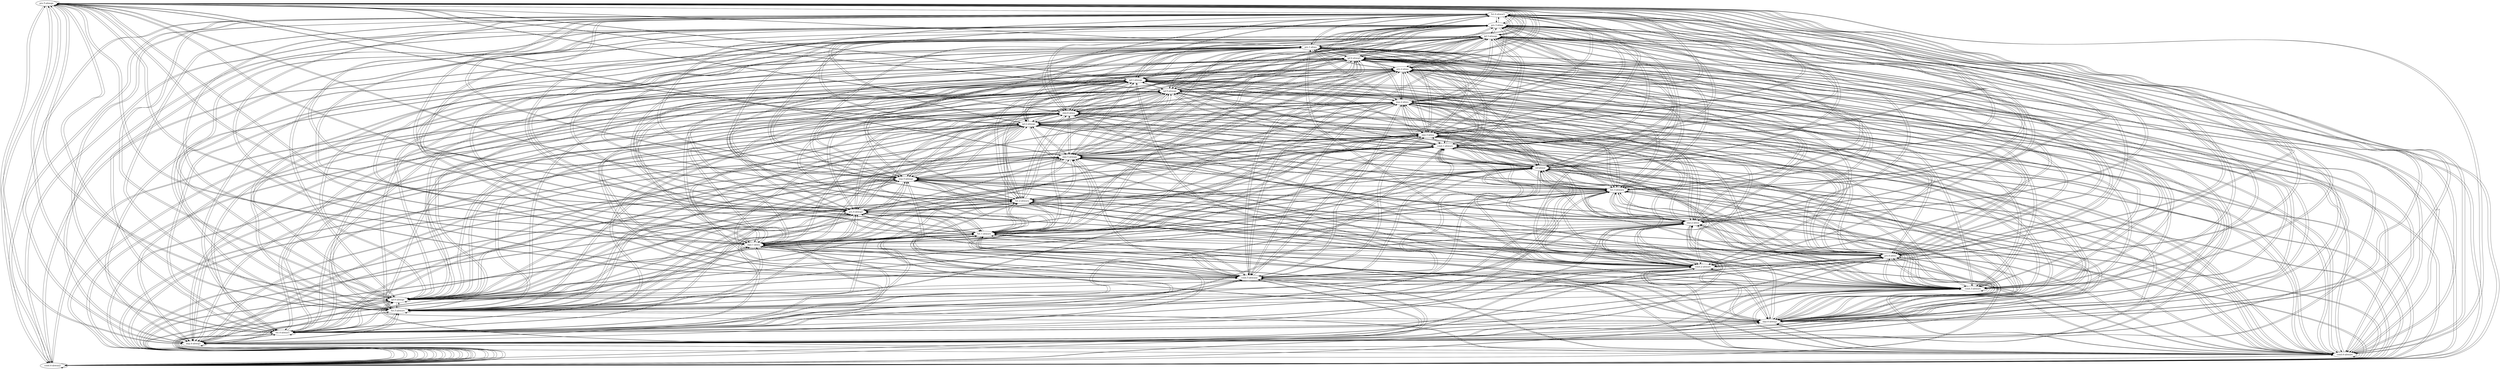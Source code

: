 digraph  {
	node [label="\N"];
	"prs.5-abwajE"	 [cell="prs.5",
		label="prs.5-abwaje",
		tense=prs,
		weight=0.92];
	"prs.5-abwajE" -> "prs.5-abwajE"	 [weight=0.92];
	"fut.6-abwarô"	 [cell="fut.6",
		label="fut.6-abwarɔ̃",
		tense=fut,
		weight=0.9];
	"prs.5-abwajE" -> "fut.6-abwarô"	 [weight=0.261];
	"cond.4-abwarjô"	 [cell="cond.4",
		label="cond.4-abwarjɔ̃",
		tense=cond,
		weight=0.9];
	"prs.5-abwajE" -> "cond.4-abwarjô"	 [weight=0.261];
	"cond.6-abwarE"	 [cell="cond.6",
		label="cond.6-abware",
		tense=cond,
		weight=0.9];
	"prs.5-abwajE" -> "cond.6-abwarE"	 [weight=0.261];
	"imp.4-abwajô"	 [cell="imp.4",
		label="imp.4-abwajɔ̃",
		tense=imp,
		weight=0.92];
	"prs.5-abwajE" -> "imp.4-abwajô"	 [weight=0.92];
	"fut.4-abwarô"	 [cell="fut.4",
		label="fut.4-abwarɔ̃",
		tense=fut,
		weight=0.9];
	"prs.5-abwajE" -> "fut.4-abwarô"	 [weight=0.261];
	"sbjv.4-abwajô"	 [cell="sbjv.4",
		label="sbjv.4-abwajɔ̃",
		tense=sbjv,
		weight=0.73];
	"prs.5-abwajE" -> "sbjv.4-abwajô"	 [weight=0.73];
	"fut.5-abwarE"	 [cell="fut.5",
		label="fut.5-abware",
		tense=fut,
		weight=0.9];
	"prs.5-abwajE" -> "fut.5-abwarE"	 [weight=0.261];
	"ipf.6-abwajE"	 [cell="ipf.6",
		label="ipf.6-abwaje",
		tense=ipf,
		weight=0.75];
	"prs.5-abwajE" -> "ipf.6-abwajE"	 [weight=0.75];
	"cond.3-abwarE"	 [cell="cond.3",
		label="cond.3-abware",
		tense=cond,
		weight=0.9];
	"prs.5-abwajE" -> "cond.3-abwarE"	 [weight=0.261];
	"cond.5-abwarjE"	 [cell="cond.5",
		label="cond.5-abwarje",
		tense=cond,
		weight=0.9];
	"prs.5-abwajE" -> "cond.5-abwarjE"	 [weight=0.261];
	"cond.2-abwarE"	 [cell="cond.2",
		label="cond.2-abware",
		tense=cond,
		weight=0.9];
	"prs.5-abwajE" -> "cond.2-abwarE"	 [weight=0.261];
	"prs.6-abwa"	 [cell="prs.6",
		label="prs.6-abwa",
		tense=prs,
		weight=0.73];
	"prs.5-abwajE" -> "prs.6-abwa"	 [weight=0.3066];
	"sbjv.1-abwa"	 [cell="sbjv.1",
		label="sbjv.1-abwa",
		tense=sbjv,
		weight=0.73];
	"prs.5-abwajE" -> "sbjv.1-abwa"	 [weight=0.2482];
	"fut.1-abwarE"	 [cell="fut.1",
		label="fut.1-abware",
		tense=fut,
		weight=0.9];
	"prs.5-abwajE" -> "fut.1-abwarE"	 [weight=0.261];
	"sbjv.2-abwa"	 [cell="sbjv.2",
		label="sbjv.2-abwa",
		tense=sbjv,
		weight=0.73];
	"prs.5-abwajE" -> "sbjv.2-abwa"	 [weight=0.2482];
	"prs.4-abwajô"	 [cell="prs.4",
		label="prs.4-abwajɔ̃",
		tense=prs,
		weight=0.92];
	"prs.5-abwajE" -> "prs.4-abwajô"	 [weight=0.92];
	"fut.2-abwara"	 [cell="fut.2",
		label="fut.2-abwara",
		tense=fut,
		weight=0.9];
	"prs.5-abwajE" -> "fut.2-abwara"	 [weight=0.261];
	"fut.3-abwara"	 [cell="fut.3",
		label="fut.3-abwara",
		tense=fut,
		weight=0.9];
	"prs.5-abwajE" -> "fut.3-abwara"	 [weight=0.261];
	"imp.5-abwajE"	 [cell="imp.5",
		label="imp.5-abwaje",
		tense=imp,
		weight=0.92];
	"prs.5-abwajE" -> "imp.5-abwajE"	 [weight=0.92];
	"inf-abwar"	 [cell=inf,
		label="inf-abwar",
		tense=inf,
		weight=0.18];
	"prs.5-abwajE" -> "inf-abwar"	 [weight=0.0216];
	"sbjv.5-abwajE"	 [cell="sbjv.5",
		label="sbjv.5-abwaje",
		tense=sbjv,
		weight=0.73];
	"prs.5-abwajE" -> "sbjv.5-abwajE"	 [weight=0.73];
	"cond.1-abwarE"	 [cell="cond.1",
		label="cond.1-abware",
		tense=cond,
		weight=0.9];
	"prs.5-abwajE" -> "cond.1-abwarE"	 [weight=0.261];
	"sbjv.3-abwa"	 [cell="sbjv.3",
		label="sbjv.3-abwa",
		tense=sbjv,
		weight=0.73];
	"prs.5-abwajE" -> "sbjv.3-abwa"	 [weight=0.2482];
	"ipf.2-abwajE"	 [cell="ipf.2",
		label="ipf.2-abwaje",
		tense=ipf,
		weight=0.75];
	"prs.5-abwajE" -> "ipf.2-abwajE"	 [weight=0.75];
	"sbjv.6-abwa"	 [cell="sbjv.6",
		label="sbjv.6-abwa",
		tense=sbjv,
		weight=0.73];
	"prs.5-abwajE" -> "sbjv.6-abwa"	 [weight=0.2482];
	"imp.2-abwa"	 [cell="imp.2",
		label="imp.2-abwa",
		tense=imp,
		weight=1.0];
	"prs.5-abwajE" -> "imp.2-abwa"	 [weight=0.3];
	"ipf.5-abwajE"	 [cell="ipf.5",
		label="ipf.5-abwaje",
		tense=ipf,
		weight=0.56];
	"prs.5-abwajE" -> "ipf.5-abwajE"	 [weight=0.56];
	"ipf.1-abwajE"	 [cell="ipf.1",
		label="ipf.1-abwaje",
		tense=ipf,
		weight=0.75];
	"prs.5-abwajE" -> "ipf.1-abwajE"	 [weight=0.75];
	"prs.2-abwa"	 [cell="prs.2",
		label="prs.2-abwa",
		tense=prs,
		weight=1.0];
	"prs.5-abwajE" -> "prs.2-abwa"	 [weight=0.3];
	"ipf.4-abwajô"	 [cell="ipf.4",
		label="ipf.4-abwajɔ̃",
		tense=ipf,
		weight=0.56];
	"prs.5-abwajE" -> "ipf.4-abwajô"	 [weight=0.56];
	"prs.1-abwa"	 [cell="prs.1",
		label="prs.1-abwa",
		tense=prs,
		weight=1.0];
	"prs.5-abwajE" -> "prs.1-abwa"	 [weight=0.3];
	"ipf.3-abwajE"	 [cell="ipf.3",
		label="ipf.3-abwaje",
		tense=ipf,
		weight=0.75];
	"prs.5-abwajE" -> "ipf.3-abwajE"	 [weight=0.75];
	"prs.3-abwa"	 [cell="prs.3",
		label="prs.3-abwa",
		tense=prs,
		weight=1.0];
	"prs.5-abwajE" -> "prs.3-abwa"	 [weight=0.3];
	"fut.6-abwarô" -> "prs.5-abwajE"	 [weight=0.92];
	"fut.6-abwarô" -> "fut.6-abwarô"	 [weight=0.9];
	"fut.6-abwarô" -> "cond.4-abwarjô"	 [weight=0.9];
	"fut.6-abwarô" -> "cond.6-abwarE"	 [weight=0.9];
	"fut.6-abwarô" -> "imp.4-abwajô"	 [weight=0.92];
	"fut.6-abwarô" -> "fut.4-abwarô"	 [weight=0.9];
	"fut.6-abwarô" -> "sbjv.4-abwajô"	 [weight=0.73];
	"fut.6-abwarô" -> "fut.5-abwarE"	 [weight=0.9];
	"fut.6-abwarô" -> "ipf.6-abwajE"	 [weight=0.75];
	"fut.6-abwarô" -> "cond.3-abwarE"	 [weight=0.9];
	"fut.6-abwarô" -> "cond.5-abwarjE"	 [weight=0.9];
	"fut.6-abwarô" -> "cond.2-abwarE"	 [weight=0.9];
	"fut.6-abwarô" -> "prs.6-abwa"	 [weight=0.5475];
	"fut.6-abwarô" -> "sbjv.1-abwa"	 [weight=0.5475];
	"fut.6-abwarô" -> "fut.1-abwarE"	 [weight=0.9];
	"fut.6-abwarô" -> "sbjv.2-abwa"	 [weight=0.5475];
	"fut.6-abwarô" -> "prs.4-abwajô"	 [weight=0.92];
	"fut.6-abwarô" -> "fut.2-abwara"	 [weight=0.9];
	"fut.6-abwarô" -> "fut.3-abwara"	 [weight=0.9];
	"fut.6-abwarô" -> "imp.5-abwajE"	 [weight=0.92];
	"fut.6-abwarô" -> "inf-abwar"	 [weight=0.027];
	"fut.6-abwarô" -> "sbjv.5-abwajE"	 [weight=0.73];
	"fut.6-abwarô" -> "cond.1-abwarE"	 [weight=0.9];
	"fut.6-abwarô" -> "sbjv.3-abwa"	 [weight=0.5475];
	"fut.6-abwarô" -> "ipf.2-abwajE"	 [weight=0.75];
	"fut.6-abwarô" -> "sbjv.6-abwa"	 [weight=0.5475];
	"fut.6-abwarô" -> "imp.2-abwa"	 [weight=1.0];
	"fut.6-abwarô" -> "ipf.5-abwajE"	 [weight=0.56];
	"fut.6-abwarô" -> "ipf.1-abwajE"	 [weight=0.75];
	"fut.6-abwarô" -> "prs.2-abwa"	 [weight=1.0];
	"fut.6-abwarô" -> "ipf.4-abwajô"	 [weight=0.56];
	"fut.6-abwarô" -> "prs.1-abwa"	 [weight=1.0];
	"fut.6-abwarô" -> "ipf.3-abwajE"	 [weight=0.75];
	"fut.6-abwarô" -> "prs.3-abwa"	 [weight=1.0];
	"cond.4-abwarjô" -> "prs.5-abwajE"	 [weight=0.92];
	"cond.4-abwarjô" -> "fut.6-abwarô"	 [weight=0.9];
	"cond.4-abwarjô" -> "cond.4-abwarjô"	 [weight=0.9];
	"cond.4-abwarjô" -> "cond.6-abwarE"	 [weight=0.9];
	"cond.4-abwarjô" -> "imp.4-abwajô"	 [weight=0.92];
	"cond.4-abwarjô" -> "fut.4-abwarô"	 [weight=0.9];
	"cond.4-abwarjô" -> "sbjv.4-abwajô"	 [weight=0.73];
	"cond.4-abwarjô" -> "fut.5-abwarE"	 [weight=0.9];
	"cond.4-abwarjô" -> "ipf.6-abwajE"	 [weight=0.75];
	"cond.4-abwarjô" -> "cond.3-abwarE"	 [weight=0.9];
	"cond.4-abwarjô" -> "cond.5-abwarjE"	 [weight=0.9];
	"cond.4-abwarjô" -> "cond.2-abwarE"	 [weight=0.9];
	"cond.4-abwarjô" -> "prs.6-abwa"	 [weight=0.5475];
	"cond.4-abwarjô" -> "sbjv.1-abwa"	 [weight=0.5475];
	"cond.4-abwarjô" -> "fut.1-abwarE"	 [weight=0.9];
	"cond.4-abwarjô" -> "sbjv.2-abwa"	 [weight=0.5475];
	"cond.4-abwarjô" -> "prs.4-abwajô"	 [weight=0.92];
	"cond.4-abwarjô" -> "fut.2-abwara"	 [weight=0.9];
	"cond.4-abwarjô" -> "fut.3-abwara"	 [weight=0.9];
	"cond.4-abwarjô" -> "imp.5-abwajE"	 [weight=0.92];
	"cond.4-abwarjô" -> "inf-abwar"	 [weight=0.027];
	"cond.4-abwarjô" -> "sbjv.5-abwajE"	 [weight=0.73];
	"cond.4-abwarjô" -> "cond.1-abwarE"	 [weight=0.9];
	"cond.4-abwarjô" -> "sbjv.3-abwa"	 [weight=0.5475];
	"cond.4-abwarjô" -> "ipf.2-abwajE"	 [weight=0.75];
	"cond.4-abwarjô" -> "sbjv.6-abwa"	 [weight=0.5475];
	"cond.4-abwarjô" -> "imp.2-abwa"	 [weight=1.0];
	"cond.4-abwarjô" -> "ipf.5-abwajE"	 [weight=0.56];
	"cond.4-abwarjô" -> "ipf.1-abwajE"	 [weight=0.75];
	"cond.4-abwarjô" -> "prs.2-abwa"	 [weight=1.0];
	"cond.4-abwarjô" -> "ipf.4-abwajô"	 [weight=0.56];
	"cond.4-abwarjô" -> "prs.1-abwa"	 [weight=1.0];
	"cond.4-abwarjô" -> "ipf.3-abwajE"	 [weight=0.75];
	"cond.4-abwarjô" -> "prs.3-abwa"	 [weight=1.0];
	"cond.6-abwarE" -> "prs.5-abwajE"	 [weight=0.92];
	"cond.6-abwarE" -> "fut.6-abwarô"	 [weight=0.9];
	"cond.6-abwarE" -> "cond.4-abwarjô"	 [weight=0.9];
	"cond.6-abwarE" -> "cond.6-abwarE"	 [weight=0.9];
	"cond.6-abwarE" -> "imp.4-abwajô"	 [weight=0.92];
	"cond.6-abwarE" -> "fut.4-abwarô"	 [weight=0.9];
	"cond.6-abwarE" -> "sbjv.4-abwajô"	 [weight=0.73];
	"cond.6-abwarE" -> "fut.5-abwarE"	 [weight=0.9];
	"cond.6-abwarE" -> "ipf.6-abwajE"	 [weight=0.75];
	"cond.6-abwarE" -> "cond.3-abwarE"	 [weight=0.9];
	"cond.6-abwarE" -> "cond.5-abwarjE"	 [weight=0.9];
	"cond.6-abwarE" -> "cond.2-abwarE"	 [weight=0.9];
	"cond.6-abwarE" -> "prs.6-abwa"	 [weight=0.5475];
	"cond.6-abwarE" -> "sbjv.1-abwa"	 [weight=0.5475];
	"cond.6-abwarE" -> "fut.1-abwarE"	 [weight=0.9];
	"cond.6-abwarE" -> "sbjv.2-abwa"	 [weight=0.5475];
	"cond.6-abwarE" -> "prs.4-abwajô"	 [weight=0.92];
	"cond.6-abwarE" -> "fut.2-abwara"	 [weight=0.9];
	"cond.6-abwarE" -> "fut.3-abwara"	 [weight=0.9];
	"cond.6-abwarE" -> "imp.5-abwajE"	 [weight=0.92];
	"cond.6-abwarE" -> "inf-abwar"	 [weight=0.027];
	"cond.6-abwarE" -> "sbjv.5-abwajE"	 [weight=0.73];
	"cond.6-abwarE" -> "cond.1-abwarE"	 [weight=0.9];
	"cond.6-abwarE" -> "sbjv.3-abwa"	 [weight=0.5475];
	"cond.6-abwarE" -> "ipf.2-abwajE"	 [weight=0.75];
	"cond.6-abwarE" -> "sbjv.6-abwa"	 [weight=0.5475];
	"cond.6-abwarE" -> "imp.2-abwa"	 [weight=1.0];
	"cond.6-abwarE" -> "ipf.5-abwajE"	 [weight=0.56];
	"cond.6-abwarE" -> "ipf.1-abwajE"	 [weight=0.75];
	"cond.6-abwarE" -> "prs.2-abwa"	 [weight=1.0];
	"cond.6-abwarE" -> "ipf.4-abwajô"	 [weight=0.56];
	"cond.6-abwarE" -> "prs.1-abwa"	 [weight=1.0];
	"cond.6-abwarE" -> "ipf.3-abwajE"	 [weight=0.75];
	"cond.6-abwarE" -> "prs.3-abwa"	 [weight=1.0];
	"imp.4-abwajô" -> "prs.5-abwajE"	 [weight=0.92];
	"imp.4-abwajô" -> "fut.6-abwarô"	 [weight=0.261];
	"imp.4-abwajô" -> "cond.4-abwarjô"	 [weight=0.261];
	"imp.4-abwajô" -> "cond.6-abwarE"	 [weight=0.261];
	"imp.4-abwajô" -> "imp.4-abwajô"	 [weight=0.92];
	"imp.4-abwajô" -> "fut.4-abwarô"	 [weight=0.261];
	"imp.4-abwajô" -> "sbjv.4-abwajô"	 [weight=0.73];
	"imp.4-abwajô" -> "fut.5-abwarE"	 [weight=0.261];
	"imp.4-abwajô" -> "ipf.6-abwajE"	 [weight=0.75];
	"imp.4-abwajô" -> "cond.3-abwarE"	 [weight=0.261];
	"imp.4-abwajô" -> "cond.5-abwarjE"	 [weight=0.261];
	"imp.4-abwajô" -> "cond.2-abwarE"	 [weight=0.261];
	"imp.4-abwajô" -> "prs.6-abwa"	 [weight=0.3066];
	"imp.4-abwajô" -> "sbjv.1-abwa"	 [weight=0.2336];
	"imp.4-abwajô" -> "fut.1-abwarE"	 [weight=0.261];
	"imp.4-abwajô" -> "sbjv.2-abwa"	 [weight=0.2336];
	"imp.4-abwajô" -> "prs.4-abwajô"	 [weight=0.92];
	"imp.4-abwajô" -> "fut.2-abwara"	 [weight=0.261];
	"imp.4-abwajô" -> "fut.3-abwara"	 [weight=0.261];
	"imp.4-abwajô" -> "imp.5-abwajE"	 [weight=0.92];
	"imp.4-abwajô" -> "inf-abwar"	 [weight=0.0216];
	"imp.4-abwajô" -> "sbjv.5-abwajE"	 [weight=0.73];
	"imp.4-abwajô" -> "cond.1-abwarE"	 [weight=0.261];
	"imp.4-abwajô" -> "sbjv.3-abwa"	 [weight=0.2336];
	"imp.4-abwajô" -> "ipf.2-abwajE"	 [weight=0.75];
	"imp.4-abwajô" -> "sbjv.6-abwa"	 [weight=0.2336];
	"imp.4-abwajô" -> "imp.2-abwa"	 [weight=0.28];
	"imp.4-abwajô" -> "ipf.5-abwajE"	 [weight=0.56];
	"imp.4-abwajô" -> "ipf.1-abwajE"	 [weight=0.75];
	"imp.4-abwajô" -> "prs.2-abwa"	 [weight=0.3];
	"imp.4-abwajô" -> "ipf.4-abwajô"	 [weight=0.56];
	"imp.4-abwajô" -> "prs.1-abwa"	 [weight=0.28];
	"imp.4-abwajô" -> "ipf.3-abwajE"	 [weight=0.75];
	"imp.4-abwajô" -> "prs.3-abwa"	 [weight=0.3];
	"fut.4-abwarô" -> "prs.5-abwajE"	 [weight=0.92];
	"fut.4-abwarô" -> "fut.6-abwarô"	 [weight=0.9];
	"fut.4-abwarô" -> "cond.4-abwarjô"	 [weight=0.9];
	"fut.4-abwarô" -> "cond.6-abwarE"	 [weight=0.9];
	"fut.4-abwarô" -> "imp.4-abwajô"	 [weight=0.92];
	"fut.4-abwarô" -> "fut.4-abwarô"	 [weight=0.9];
	"fut.4-abwarô" -> "sbjv.4-abwajô"	 [weight=0.73];
	"fut.4-abwarô" -> "fut.5-abwarE"	 [weight=0.9];
	"fut.4-abwarô" -> "ipf.6-abwajE"	 [weight=0.75];
	"fut.4-abwarô" -> "cond.3-abwarE"	 [weight=0.9];
	"fut.4-abwarô" -> "cond.5-abwarjE"	 [weight=0.9];
	"fut.4-abwarô" -> "cond.2-abwarE"	 [weight=0.9];
	"fut.4-abwarô" -> "prs.6-abwa"	 [weight=0.5475];
	"fut.4-abwarô" -> "sbjv.1-abwa"	 [weight=0.5475];
	"fut.4-abwarô" -> "fut.1-abwarE"	 [weight=0.9];
	"fut.4-abwarô" -> "sbjv.2-abwa"	 [weight=0.5475];
	"fut.4-abwarô" -> "prs.4-abwajô"	 [weight=0.92];
	"fut.4-abwarô" -> "fut.2-abwara"	 [weight=0.9];
	"fut.4-abwarô" -> "fut.3-abwara"	 [weight=0.9];
	"fut.4-abwarô" -> "imp.5-abwajE"	 [weight=0.92];
	"fut.4-abwarô" -> "inf-abwar"	 [weight=0.027];
	"fut.4-abwarô" -> "sbjv.5-abwajE"	 [weight=0.73];
	"fut.4-abwarô" -> "cond.1-abwarE"	 [weight=0.9];
	"fut.4-abwarô" -> "sbjv.3-abwa"	 [weight=0.5475];
	"fut.4-abwarô" -> "ipf.2-abwajE"	 [weight=0.75];
	"fut.4-abwarô" -> "sbjv.6-abwa"	 [weight=0.5475];
	"fut.4-abwarô" -> "imp.2-abwa"	 [weight=1.0];
	"fut.4-abwarô" -> "ipf.5-abwajE"	 [weight=0.56];
	"fut.4-abwarô" -> "ipf.1-abwajE"	 [weight=0.75];
	"fut.4-abwarô" -> "prs.2-abwa"	 [weight=1.0];
	"fut.4-abwarô" -> "ipf.4-abwajô"	 [weight=0.56];
	"fut.4-abwarô" -> "prs.1-abwa"	 [weight=1.0];
	"fut.4-abwarô" -> "ipf.3-abwajE"	 [weight=0.75];
	"fut.4-abwarô" -> "prs.3-abwa"	 [weight=1.0];
	"sbjv.4-abwajô" -> "prs.5-abwajE"	 [weight=0.92];
	"sbjv.4-abwajô" -> "fut.6-abwarô"	 [weight=0.531];
	"sbjv.4-abwajô" -> "cond.4-abwarjô"	 [weight=0.531];
	"sbjv.4-abwajô" -> "cond.6-abwarE"	 [weight=0.531];
	"sbjv.4-abwajô" -> "imp.4-abwajô"	 [weight=0.92];
	"sbjv.4-abwajô" -> "fut.4-abwarô"	 [weight=0.531];
	"sbjv.4-abwajô" -> "sbjv.4-abwajô"	 [weight=0.73];
	"sbjv.4-abwajô" -> "fut.5-abwarE"	 [weight=0.531];
	"sbjv.4-abwajô" -> "ipf.6-abwajE"	 [weight=0.75];
	"sbjv.4-abwajô" -> "cond.3-abwarE"	 [weight=0.531];
	"sbjv.4-abwajô" -> "cond.5-abwarjE"	 [weight=0.531];
	"sbjv.4-abwajô" -> "cond.2-abwarE"	 [weight=0.531];
	"sbjv.4-abwajô" -> "prs.6-abwa"	 [weight=0.3577];
	"sbjv.4-abwajô" -> "sbjv.1-abwa"	 [weight=0.3358];
	"sbjv.4-abwajô" -> "fut.1-abwarE"	 [weight=0.531];
	"sbjv.4-abwajô" -> "sbjv.2-abwa"	 [weight=0.3358];
	"sbjv.4-abwajô" -> "prs.4-abwajô"	 [weight=0.92];
	"sbjv.4-abwajô" -> "fut.2-abwara"	 [weight=0.531];
	"sbjv.4-abwajô" -> "fut.3-abwara"	 [weight=0.531];
	"sbjv.4-abwajô" -> "imp.5-abwajE"	 [weight=0.92];
	"sbjv.4-abwajô" -> "inf-abwar"	 [weight=0.0198];
	"sbjv.4-abwajô" -> "sbjv.5-abwajE"	 [weight=0.73];
	"sbjv.4-abwajô" -> "cond.1-abwarE"	 [weight=0.531];
	"sbjv.4-abwajô" -> "sbjv.3-abwa"	 [weight=0.3358];
	"sbjv.4-abwajô" -> "ipf.2-abwajE"	 [weight=0.75];
	"sbjv.4-abwajô" -> "sbjv.6-abwa"	 [weight=0.3358];
	"sbjv.4-abwajô" -> "imp.2-abwa"	 [weight=0.46];
	"sbjv.4-abwajô" -> "ipf.5-abwajE"	 [weight=0.56];
	"sbjv.4-abwajô" -> "ipf.1-abwajE"	 [weight=0.75];
	"sbjv.4-abwajô" -> "prs.2-abwa"	 [weight=0.46];
	"sbjv.4-abwajô" -> "ipf.4-abwajô"	 [weight=0.56];
	"sbjv.4-abwajô" -> "prs.1-abwa"	 [weight=0.46];
	"sbjv.4-abwajô" -> "ipf.3-abwajE"	 [weight=0.75];
	"sbjv.4-abwajô" -> "prs.3-abwa"	 [weight=0.46];
	"fut.5-abwarE" -> "prs.5-abwajE"	 [weight=0.92];
	"fut.5-abwarE" -> "fut.6-abwarô"	 [weight=0.9];
	"fut.5-abwarE" -> "cond.4-abwarjô"	 [weight=0.9];
	"fut.5-abwarE" -> "cond.6-abwarE"	 [weight=0.9];
	"fut.5-abwarE" -> "imp.4-abwajô"	 [weight=0.92];
	"fut.5-abwarE" -> "fut.4-abwarô"	 [weight=0.9];
	"fut.5-abwarE" -> "sbjv.4-abwajô"	 [weight=0.73];
	"fut.5-abwarE" -> "fut.5-abwarE"	 [weight=0.9];
	"fut.5-abwarE" -> "ipf.6-abwajE"	 [weight=0.75];
	"fut.5-abwarE" -> "cond.3-abwarE"	 [weight=0.9];
	"fut.5-abwarE" -> "cond.5-abwarjE"	 [weight=0.9];
	"fut.5-abwarE" -> "cond.2-abwarE"	 [weight=0.9];
	"fut.5-abwarE" -> "prs.6-abwa"	 [weight=0.5475];
	"fut.5-abwarE" -> "sbjv.1-abwa"	 [weight=0.5475];
	"fut.5-abwarE" -> "fut.1-abwarE"	 [weight=0.9];
	"fut.5-abwarE" -> "sbjv.2-abwa"	 [weight=0.5475];
	"fut.5-abwarE" -> "prs.4-abwajô"	 [weight=0.92];
	"fut.5-abwarE" -> "fut.2-abwara"	 [weight=0.9];
	"fut.5-abwarE" -> "fut.3-abwara"	 [weight=0.9];
	"fut.5-abwarE" -> "imp.5-abwajE"	 [weight=0.92];
	"fut.5-abwarE" -> "inf-abwar"	 [weight=0.027];
	"fut.5-abwarE" -> "sbjv.5-abwajE"	 [weight=0.73];
	"fut.5-abwarE" -> "cond.1-abwarE"	 [weight=0.9];
	"fut.5-abwarE" -> "sbjv.3-abwa"	 [weight=0.5475];
	"fut.5-abwarE" -> "ipf.2-abwajE"	 [weight=0.75];
	"fut.5-abwarE" -> "sbjv.6-abwa"	 [weight=0.5475];
	"fut.5-abwarE" -> "imp.2-abwa"	 [weight=1.0];
	"fut.5-abwarE" -> "ipf.5-abwajE"	 [weight=0.56];
	"fut.5-abwarE" -> "ipf.1-abwajE"	 [weight=0.75];
	"fut.5-abwarE" -> "prs.2-abwa"	 [weight=1.0];
	"fut.5-abwarE" -> "ipf.4-abwajô"	 [weight=0.56];
	"fut.5-abwarE" -> "prs.1-abwa"	 [weight=1.0];
	"fut.5-abwarE" -> "ipf.3-abwajE"	 [weight=0.75];
	"fut.5-abwarE" -> "prs.3-abwa"	 [weight=1.0];
	"ipf.6-abwajE" -> "prs.5-abwajE"	 [weight=0.92];
	"ipf.6-abwajE" -> "fut.6-abwarô"	 [weight=0.261];
	"ipf.6-abwajE" -> "cond.4-abwarjô"	 [weight=0.261];
	"ipf.6-abwajE" -> "cond.6-abwarE"	 [weight=0.261];
	"ipf.6-abwajE" -> "imp.4-abwajô"	 [weight=0.92];
	"ipf.6-abwajE" -> "fut.4-abwarô"	 [weight=0.261];
	"ipf.6-abwajE" -> "sbjv.4-abwajô"	 [weight=0.73];
	"ipf.6-abwajE" -> "fut.5-abwarE"	 [weight=0.261];
	"ipf.6-abwajE" -> "ipf.6-abwajE"	 [weight=0.75];
	"ipf.6-abwajE" -> "cond.3-abwarE"	 [weight=0.261];
	"ipf.6-abwajE" -> "cond.5-abwarjE"	 [weight=0.261];
	"ipf.6-abwajE" -> "cond.2-abwarE"	 [weight=0.261];
	"ipf.6-abwajE" -> "prs.6-abwa"	 [weight=0.3066];
	"ipf.6-abwajE" -> "sbjv.1-abwa"	 [weight=0.2482];
	"ipf.6-abwajE" -> "fut.1-abwarE"	 [weight=0.261];
	"ipf.6-abwajE" -> "sbjv.2-abwa"	 [weight=0.2482];
	"ipf.6-abwajE" -> "prs.4-abwajô"	 [weight=0.92];
	"ipf.6-abwajE" -> "fut.2-abwara"	 [weight=0.261];
	"ipf.6-abwajE" -> "fut.3-abwara"	 [weight=0.261];
	"ipf.6-abwajE" -> "imp.5-abwajE"	 [weight=0.92];
	"ipf.6-abwajE" -> "inf-abwar"	 [weight=0.0216];
	"ipf.6-abwajE" -> "sbjv.5-abwajE"	 [weight=0.73];
	"ipf.6-abwajE" -> "cond.1-abwarE"	 [weight=0.261];
	"ipf.6-abwajE" -> "sbjv.3-abwa"	 [weight=0.2482];
	"ipf.6-abwajE" -> "ipf.2-abwajE"	 [weight=0.75];
	"ipf.6-abwajE" -> "sbjv.6-abwa"	 [weight=0.2482];
	"ipf.6-abwajE" -> "imp.2-abwa"	 [weight=0.3];
	"ipf.6-abwajE" -> "ipf.5-abwajE"	 [weight=0.56];
	"ipf.6-abwajE" -> "ipf.1-abwajE"	 [weight=0.75];
	"ipf.6-abwajE" -> "prs.2-abwa"	 [weight=0.3];
	"ipf.6-abwajE" -> "ipf.4-abwajô"	 [weight=0.56];
	"ipf.6-abwajE" -> "prs.1-abwa"	 [weight=0.3];
	"ipf.6-abwajE" -> "ipf.3-abwajE"	 [weight=0.75];
	"ipf.6-abwajE" -> "prs.3-abwa"	 [weight=0.3];
	"cond.3-abwarE" -> "prs.5-abwajE"	 [weight=0.92];
	"cond.3-abwarE" -> "fut.6-abwarô"	 [weight=0.9];
	"cond.3-abwarE" -> "cond.4-abwarjô"	 [weight=0.9];
	"cond.3-abwarE" -> "cond.6-abwarE"	 [weight=0.9];
	"cond.3-abwarE" -> "imp.4-abwajô"	 [weight=0.92];
	"cond.3-abwarE" -> "fut.4-abwarô"	 [weight=0.9];
	"cond.3-abwarE" -> "sbjv.4-abwajô"	 [weight=0.73];
	"cond.3-abwarE" -> "fut.5-abwarE"	 [weight=0.9];
	"cond.3-abwarE" -> "ipf.6-abwajE"	 [weight=0.75];
	"cond.3-abwarE" -> "cond.3-abwarE"	 [weight=0.9];
	"cond.3-abwarE" -> "cond.5-abwarjE"	 [weight=0.9];
	"cond.3-abwarE" -> "cond.2-abwarE"	 [weight=0.9];
	"cond.3-abwarE" -> "prs.6-abwa"	 [weight=0.5475];
	"cond.3-abwarE" -> "sbjv.1-abwa"	 [weight=0.5475];
	"cond.3-abwarE" -> "fut.1-abwarE"	 [weight=0.9];
	"cond.3-abwarE" -> "sbjv.2-abwa"	 [weight=0.5475];
	"cond.3-abwarE" -> "prs.4-abwajô"	 [weight=0.92];
	"cond.3-abwarE" -> "fut.2-abwara"	 [weight=0.9];
	"cond.3-abwarE" -> "fut.3-abwara"	 [weight=0.9];
	"cond.3-abwarE" -> "imp.5-abwajE"	 [weight=0.92];
	"cond.3-abwarE" -> "inf-abwar"	 [weight=0.027];
	"cond.3-abwarE" -> "sbjv.5-abwajE"	 [weight=0.73];
	"cond.3-abwarE" -> "cond.1-abwarE"	 [weight=0.9];
	"cond.3-abwarE" -> "sbjv.3-abwa"	 [weight=0.5475];
	"cond.3-abwarE" -> "ipf.2-abwajE"	 [weight=0.75];
	"cond.3-abwarE" -> "sbjv.6-abwa"	 [weight=0.5475];
	"cond.3-abwarE" -> "imp.2-abwa"	 [weight=1.0];
	"cond.3-abwarE" -> "ipf.5-abwajE"	 [weight=0.56];
	"cond.3-abwarE" -> "ipf.1-abwajE"	 [weight=0.75];
	"cond.3-abwarE" -> "prs.2-abwa"	 [weight=1.0];
	"cond.3-abwarE" -> "ipf.4-abwajô"	 [weight=0.56];
	"cond.3-abwarE" -> "prs.1-abwa"	 [weight=1.0];
	"cond.3-abwarE" -> "ipf.3-abwajE"	 [weight=0.75];
	"cond.3-abwarE" -> "prs.3-abwa"	 [weight=1.0];
	"cond.5-abwarjE" -> "prs.5-abwajE"	 [weight=0.92];
	"cond.5-abwarjE" -> "fut.6-abwarô"	 [weight=0.9];
	"cond.5-abwarjE" -> "cond.4-abwarjô"	 [weight=0.9];
	"cond.5-abwarjE" -> "cond.6-abwarE"	 [weight=0.9];
	"cond.5-abwarjE" -> "imp.4-abwajô"	 [weight=0.92];
	"cond.5-abwarjE" -> "fut.4-abwarô"	 [weight=0.9];
	"cond.5-abwarjE" -> "sbjv.4-abwajô"	 [weight=0.73];
	"cond.5-abwarjE" -> "fut.5-abwarE"	 [weight=0.9];
	"cond.5-abwarjE" -> "ipf.6-abwajE"	 [weight=0.75];
	"cond.5-abwarjE" -> "cond.3-abwarE"	 [weight=0.9];
	"cond.5-abwarjE" -> "cond.5-abwarjE"	 [weight=0.9];
	"cond.5-abwarjE" -> "cond.2-abwarE"	 [weight=0.9];
	"cond.5-abwarjE" -> "prs.6-abwa"	 [weight=0.5475];
	"cond.5-abwarjE" -> "sbjv.1-abwa"	 [weight=0.5475];
	"cond.5-abwarjE" -> "fut.1-abwarE"	 [weight=0.9];
	"cond.5-abwarjE" -> "sbjv.2-abwa"	 [weight=0.5475];
	"cond.5-abwarjE" -> "prs.4-abwajô"	 [weight=0.92];
	"cond.5-abwarjE" -> "fut.2-abwara"	 [weight=0.9];
	"cond.5-abwarjE" -> "fut.3-abwara"	 [weight=0.9];
	"cond.5-abwarjE" -> "imp.5-abwajE"	 [weight=0.92];
	"cond.5-abwarjE" -> "inf-abwar"	 [weight=0.027];
	"cond.5-abwarjE" -> "sbjv.5-abwajE"	 [weight=0.73];
	"cond.5-abwarjE" -> "cond.1-abwarE"	 [weight=0.9];
	"cond.5-abwarjE" -> "sbjv.3-abwa"	 [weight=0.5475];
	"cond.5-abwarjE" -> "ipf.2-abwajE"	 [weight=0.75];
	"cond.5-abwarjE" -> "sbjv.6-abwa"	 [weight=0.5475];
	"cond.5-abwarjE" -> "imp.2-abwa"	 [weight=1.0];
	"cond.5-abwarjE" -> "ipf.5-abwajE"	 [weight=0.56];
	"cond.5-abwarjE" -> "ipf.1-abwajE"	 [weight=0.75];
	"cond.5-abwarjE" -> "prs.2-abwa"	 [weight=1.0];
	"cond.5-abwarjE" -> "ipf.4-abwajô"	 [weight=0.56];
	"cond.5-abwarjE" -> "prs.1-abwa"	 [weight=1.0];
	"cond.5-abwarjE" -> "ipf.3-abwajE"	 [weight=0.75];
	"cond.5-abwarjE" -> "prs.3-abwa"	 [weight=1.0];
	"cond.2-abwarE" -> "prs.5-abwajE"	 [weight=0.92];
	"cond.2-abwarE" -> "fut.6-abwarô"	 [weight=0.9];
	"cond.2-abwarE" -> "cond.4-abwarjô"	 [weight=0.9];
	"cond.2-abwarE" -> "cond.6-abwarE"	 [weight=0.9];
	"cond.2-abwarE" -> "imp.4-abwajô"	 [weight=0.92];
	"cond.2-abwarE" -> "fut.4-abwarô"	 [weight=0.9];
	"cond.2-abwarE" -> "sbjv.4-abwajô"	 [weight=0.73];
	"cond.2-abwarE" -> "fut.5-abwarE"	 [weight=0.9];
	"cond.2-abwarE" -> "ipf.6-abwajE"	 [weight=0.75];
	"cond.2-abwarE" -> "cond.3-abwarE"	 [weight=0.9];
	"cond.2-abwarE" -> "cond.5-abwarjE"	 [weight=0.9];
	"cond.2-abwarE" -> "cond.2-abwarE"	 [weight=0.9];
	"cond.2-abwarE" -> "prs.6-abwa"	 [weight=0.5475];
	"cond.2-abwarE" -> "sbjv.1-abwa"	 [weight=0.5475];
	"cond.2-abwarE" -> "fut.1-abwarE"	 [weight=0.9];
	"cond.2-abwarE" -> "sbjv.2-abwa"	 [weight=0.5475];
	"cond.2-abwarE" -> "prs.4-abwajô"	 [weight=0.92];
	"cond.2-abwarE" -> "fut.2-abwara"	 [weight=0.9];
	"cond.2-abwarE" -> "fut.3-abwara"	 [weight=0.9];
	"cond.2-abwarE" -> "imp.5-abwajE"	 [weight=0.92];
	"cond.2-abwarE" -> "inf-abwar"	 [weight=0.027];
	"cond.2-abwarE" -> "sbjv.5-abwajE"	 [weight=0.73];
	"cond.2-abwarE" -> "cond.1-abwarE"	 [weight=0.9];
	"cond.2-abwarE" -> "sbjv.3-abwa"	 [weight=0.5475];
	"cond.2-abwarE" -> "ipf.2-abwajE"	 [weight=0.75];
	"cond.2-abwarE" -> "sbjv.6-abwa"	 [weight=0.5475];
	"cond.2-abwarE" -> "imp.2-abwa"	 [weight=1.0];
	"cond.2-abwarE" -> "ipf.5-abwajE"	 [weight=0.56];
	"cond.2-abwarE" -> "ipf.1-abwajE"	 [weight=0.75];
	"cond.2-abwarE" -> "prs.2-abwa"	 [weight=1.0];
	"cond.2-abwarE" -> "ipf.4-abwajô"	 [weight=0.56];
	"cond.2-abwarE" -> "prs.1-abwa"	 [weight=1.0];
	"cond.2-abwarE" -> "ipf.3-abwajE"	 [weight=0.75];
	"cond.2-abwarE" -> "prs.3-abwa"	 [weight=1.0];
	"prs.6-abwa" -> "prs.5-abwajE"	 [weight=0.92];
	"prs.6-abwa" -> "fut.6-abwarô"	 [weight=0.9];
	"prs.6-abwa" -> "cond.4-abwarjô"	 [weight=0.9];
	"prs.6-abwa" -> "cond.6-abwarE"	 [weight=0.9];
	"prs.6-abwa" -> "imp.4-abwajô"	 [weight=0.92];
	"prs.6-abwa" -> "fut.4-abwarô"	 [weight=0.9];
	"prs.6-abwa" -> "sbjv.4-abwajô"	 [weight=0.73];
	"prs.6-abwa" -> "fut.5-abwarE"	 [weight=0.9];
	"prs.6-abwa" -> "ipf.6-abwajE"	 [weight=0.75];
	"prs.6-abwa" -> "cond.3-abwarE"	 [weight=0.9];
	"prs.6-abwa" -> "cond.5-abwarjE"	 [weight=0.9];
	"prs.6-abwa" -> "cond.2-abwarE"	 [weight=0.9];
	"prs.6-abwa" -> "prs.6-abwa"	 [weight=0.73];
	"prs.6-abwa" -> "sbjv.1-abwa"	 [weight=0.73];
	"prs.6-abwa" -> "fut.1-abwarE"	 [weight=0.9];
	"prs.6-abwa" -> "sbjv.2-abwa"	 [weight=0.73];
	"prs.6-abwa" -> "prs.4-abwajô"	 [weight=0.92];
	"prs.6-abwa" -> "fut.2-abwara"	 [weight=0.9];
	"prs.6-abwa" -> "fut.3-abwara"	 [weight=0.9];
	"prs.6-abwa" -> "imp.5-abwajE"	 [weight=0.92];
	"prs.6-abwa" -> "inf-abwar"	 [weight=0.0306];
	"prs.6-abwa" -> "sbjv.5-abwajE"	 [weight=0.73];
	"prs.6-abwa" -> "cond.1-abwarE"	 [weight=0.9];
	"prs.6-abwa" -> "sbjv.3-abwa"	 [weight=0.73];
	"prs.6-abwa" -> "ipf.2-abwajE"	 [weight=0.75];
	"prs.6-abwa" -> "sbjv.6-abwa"	 [weight=0.73];
	"prs.6-abwa" -> "imp.2-abwa"	 [weight=1.0];
	"prs.6-abwa" -> "ipf.5-abwajE"	 [weight=0.56];
	"prs.6-abwa" -> "ipf.1-abwajE"	 [weight=0.75];
	"prs.6-abwa" -> "prs.2-abwa"	 [weight=1.0];
	"prs.6-abwa" -> "ipf.4-abwajô"	 [weight=0.56];
	"prs.6-abwa" -> "prs.1-abwa"	 [weight=1.0];
	"prs.6-abwa" -> "ipf.3-abwajE"	 [weight=0.75];
	"prs.6-abwa" -> "prs.3-abwa"	 [weight=1.0];
	"sbjv.1-abwa" -> "prs.5-abwajE"	 [weight=0.92];
	"sbjv.1-abwa" -> "fut.6-abwarô"	 [weight=0.9];
	"sbjv.1-abwa" -> "cond.4-abwarjô"	 [weight=0.9];
	"sbjv.1-abwa" -> "cond.6-abwarE"	 [weight=0.9];
	"sbjv.1-abwa" -> "imp.4-abwajô"	 [weight=0.92];
	"sbjv.1-abwa" -> "fut.4-abwarô"	 [weight=0.9];
	"sbjv.1-abwa" -> "sbjv.4-abwajô"	 [weight=0.73];
	"sbjv.1-abwa" -> "fut.5-abwarE"	 [weight=0.9];
	"sbjv.1-abwa" -> "ipf.6-abwajE"	 [weight=0.75];
	"sbjv.1-abwa" -> "cond.3-abwarE"	 [weight=0.9];
	"sbjv.1-abwa" -> "cond.5-abwarjE"	 [weight=0.9];
	"sbjv.1-abwa" -> "cond.2-abwarE"	 [weight=0.9];
	"sbjv.1-abwa" -> "prs.6-abwa"	 [weight=0.73];
	"sbjv.1-abwa" -> "sbjv.1-abwa"	 [weight=0.73];
	"sbjv.1-abwa" -> "fut.1-abwarE"	 [weight=0.9];
	"sbjv.1-abwa" -> "sbjv.2-abwa"	 [weight=0.73];
	"sbjv.1-abwa" -> "prs.4-abwajô"	 [weight=0.92];
	"sbjv.1-abwa" -> "fut.2-abwara"	 [weight=0.9];
	"sbjv.1-abwa" -> "fut.3-abwara"	 [weight=0.9];
	"sbjv.1-abwa" -> "imp.5-abwajE"	 [weight=0.92];
	"sbjv.1-abwa" -> "inf-abwar"	 [weight=0.0306];
	"sbjv.1-abwa" -> "sbjv.5-abwajE"	 [weight=0.73];
	"sbjv.1-abwa" -> "cond.1-abwarE"	 [weight=0.9];
	"sbjv.1-abwa" -> "sbjv.3-abwa"	 [weight=0.73];
	"sbjv.1-abwa" -> "ipf.2-abwajE"	 [weight=0.75];
	"sbjv.1-abwa" -> "sbjv.6-abwa"	 [weight=0.73];
	"sbjv.1-abwa" -> "imp.2-abwa"	 [weight=1.0];
	"sbjv.1-abwa" -> "ipf.5-abwajE"	 [weight=0.56];
	"sbjv.1-abwa" -> "ipf.1-abwajE"	 [weight=0.75];
	"sbjv.1-abwa" -> "prs.2-abwa"	 [weight=1.0];
	"sbjv.1-abwa" -> "ipf.4-abwajô"	 [weight=0.56];
	"sbjv.1-abwa" -> "prs.1-abwa"	 [weight=1.0];
	"sbjv.1-abwa" -> "ipf.3-abwajE"	 [weight=0.75];
	"sbjv.1-abwa" -> "prs.3-abwa"	 [weight=1.0];
	"fut.1-abwarE" -> "prs.5-abwajE"	 [weight=0.92];
	"fut.1-abwarE" -> "fut.6-abwarô"	 [weight=0.9];
	"fut.1-abwarE" -> "cond.4-abwarjô"	 [weight=0.9];
	"fut.1-abwarE" -> "cond.6-abwarE"	 [weight=0.9];
	"fut.1-abwarE" -> "imp.4-abwajô"	 [weight=0.92];
	"fut.1-abwarE" -> "fut.4-abwarô"	 [weight=0.9];
	"fut.1-abwarE" -> "sbjv.4-abwajô"	 [weight=0.73];
	"fut.1-abwarE" -> "fut.5-abwarE"	 [weight=0.9];
	"fut.1-abwarE" -> "ipf.6-abwajE"	 [weight=0.75];
	"fut.1-abwarE" -> "cond.3-abwarE"	 [weight=0.9];
	"fut.1-abwarE" -> "cond.5-abwarjE"	 [weight=0.9];
	"fut.1-abwarE" -> "cond.2-abwarE"	 [weight=0.9];
	"fut.1-abwarE" -> "prs.6-abwa"	 [weight=0.5475];
	"fut.1-abwarE" -> "sbjv.1-abwa"	 [weight=0.5475];
	"fut.1-abwarE" -> "fut.1-abwarE"	 [weight=0.9];
	"fut.1-abwarE" -> "sbjv.2-abwa"	 [weight=0.5475];
	"fut.1-abwarE" -> "prs.4-abwajô"	 [weight=0.92];
	"fut.1-abwarE" -> "fut.2-abwara"	 [weight=0.9];
	"fut.1-abwarE" -> "fut.3-abwara"	 [weight=0.9];
	"fut.1-abwarE" -> "imp.5-abwajE"	 [weight=0.92];
	"fut.1-abwarE" -> "inf-abwar"	 [weight=0.027];
	"fut.1-abwarE" -> "sbjv.5-abwajE"	 [weight=0.73];
	"fut.1-abwarE" -> "cond.1-abwarE"	 [weight=0.9];
	"fut.1-abwarE" -> "sbjv.3-abwa"	 [weight=0.5475];
	"fut.1-abwarE" -> "ipf.2-abwajE"	 [weight=0.75];
	"fut.1-abwarE" -> "sbjv.6-abwa"	 [weight=0.5475];
	"fut.1-abwarE" -> "imp.2-abwa"	 [weight=1.0];
	"fut.1-abwarE" -> "ipf.5-abwajE"	 [weight=0.56];
	"fut.1-abwarE" -> "ipf.1-abwajE"	 [weight=0.75];
	"fut.1-abwarE" -> "prs.2-abwa"	 [weight=1.0];
	"fut.1-abwarE" -> "ipf.4-abwajô"	 [weight=0.56];
	"fut.1-abwarE" -> "prs.1-abwa"	 [weight=1.0];
	"fut.1-abwarE" -> "ipf.3-abwajE"	 [weight=0.75];
	"fut.1-abwarE" -> "prs.3-abwa"	 [weight=1.0];
	"sbjv.2-abwa" -> "prs.5-abwajE"	 [weight=0.92];
	"sbjv.2-abwa" -> "fut.6-abwarô"	 [weight=0.9];
	"sbjv.2-abwa" -> "cond.4-abwarjô"	 [weight=0.9];
	"sbjv.2-abwa" -> "cond.6-abwarE"	 [weight=0.9];
	"sbjv.2-abwa" -> "imp.4-abwajô"	 [weight=0.92];
	"sbjv.2-abwa" -> "fut.4-abwarô"	 [weight=0.9];
	"sbjv.2-abwa" -> "sbjv.4-abwajô"	 [weight=0.73];
	"sbjv.2-abwa" -> "fut.5-abwarE"	 [weight=0.9];
	"sbjv.2-abwa" -> "ipf.6-abwajE"	 [weight=0.75];
	"sbjv.2-abwa" -> "cond.3-abwarE"	 [weight=0.9];
	"sbjv.2-abwa" -> "cond.5-abwarjE"	 [weight=0.9];
	"sbjv.2-abwa" -> "cond.2-abwarE"	 [weight=0.9];
	"sbjv.2-abwa" -> "prs.6-abwa"	 [weight=0.73];
	"sbjv.2-abwa" -> "sbjv.1-abwa"	 [weight=0.73];
	"sbjv.2-abwa" -> "fut.1-abwarE"	 [weight=0.9];
	"sbjv.2-abwa" -> "sbjv.2-abwa"	 [weight=0.73];
	"sbjv.2-abwa" -> "prs.4-abwajô"	 [weight=0.92];
	"sbjv.2-abwa" -> "fut.2-abwara"	 [weight=0.9];
	"sbjv.2-abwa" -> "fut.3-abwara"	 [weight=0.9];
	"sbjv.2-abwa" -> "imp.5-abwajE"	 [weight=0.92];
	"sbjv.2-abwa" -> "inf-abwar"	 [weight=0.0306];
	"sbjv.2-abwa" -> "sbjv.5-abwajE"	 [weight=0.73];
	"sbjv.2-abwa" -> "cond.1-abwarE"	 [weight=0.9];
	"sbjv.2-abwa" -> "sbjv.3-abwa"	 [weight=0.73];
	"sbjv.2-abwa" -> "ipf.2-abwajE"	 [weight=0.75];
	"sbjv.2-abwa" -> "sbjv.6-abwa"	 [weight=0.73];
	"sbjv.2-abwa" -> "imp.2-abwa"	 [weight=1.0];
	"sbjv.2-abwa" -> "ipf.5-abwajE"	 [weight=0.56];
	"sbjv.2-abwa" -> "ipf.1-abwajE"	 [weight=0.75];
	"sbjv.2-abwa" -> "prs.2-abwa"	 [weight=1.0];
	"sbjv.2-abwa" -> "ipf.4-abwajô"	 [weight=0.56];
	"sbjv.2-abwa" -> "prs.1-abwa"	 [weight=1.0];
	"sbjv.2-abwa" -> "ipf.3-abwajE"	 [weight=0.75];
	"sbjv.2-abwa" -> "prs.3-abwa"	 [weight=1.0];
	"prs.4-abwajô" -> "prs.5-abwajE"	 [weight=0.92];
	"prs.4-abwajô" -> "fut.6-abwarô"	 [weight=0.261];
	"prs.4-abwajô" -> "cond.4-abwarjô"	 [weight=0.261];
	"prs.4-abwajô" -> "cond.6-abwarE"	 [weight=0.261];
	"prs.4-abwajô" -> "imp.4-abwajô"	 [weight=0.92];
	"prs.4-abwajô" -> "fut.4-abwarô"	 [weight=0.261];
	"prs.4-abwajô" -> "sbjv.4-abwajô"	 [weight=0.73];
	"prs.4-abwajô" -> "fut.5-abwarE"	 [weight=0.261];
	"prs.4-abwajô" -> "ipf.6-abwajE"	 [weight=0.75];
	"prs.4-abwajô" -> "cond.3-abwarE"	 [weight=0.261];
	"prs.4-abwajô" -> "cond.5-abwarjE"	 [weight=0.261];
	"prs.4-abwajô" -> "cond.2-abwarE"	 [weight=0.261];
	"prs.4-abwajô" -> "prs.6-abwa"	 [weight=0.3066];
	"prs.4-abwajô" -> "sbjv.1-abwa"	 [weight=0.2482];
	"prs.4-abwajô" -> "fut.1-abwarE"	 [weight=0.261];
	"prs.4-abwajô" -> "sbjv.2-abwa"	 [weight=0.2482];
	"prs.4-abwajô" -> "prs.4-abwajô"	 [weight=0.92];
	"prs.4-abwajô" -> "fut.2-abwara"	 [weight=0.261];
	"prs.4-abwajô" -> "fut.3-abwara"	 [weight=0.261];
	"prs.4-abwajô" -> "imp.5-abwajE"	 [weight=0.92];
	"prs.4-abwajô" -> "inf-abwar"	 [weight=0.0216];
	"prs.4-abwajô" -> "sbjv.5-abwajE"	 [weight=0.73];
	"prs.4-abwajô" -> "cond.1-abwarE"	 [weight=0.261];
	"prs.4-abwajô" -> "sbjv.3-abwa"	 [weight=0.2482];
	"prs.4-abwajô" -> "ipf.2-abwajE"	 [weight=0.75];
	"prs.4-abwajô" -> "sbjv.6-abwa"	 [weight=0.2482];
	"prs.4-abwajô" -> "imp.2-abwa"	 [weight=0.3];
	"prs.4-abwajô" -> "ipf.5-abwajE"	 [weight=0.56];
	"prs.4-abwajô" -> "ipf.1-abwajE"	 [weight=0.75];
	"prs.4-abwajô" -> "prs.2-abwa"	 [weight=0.3];
	"prs.4-abwajô" -> "ipf.4-abwajô"	 [weight=0.56];
	"prs.4-abwajô" -> "prs.1-abwa"	 [weight=0.3];
	"prs.4-abwajô" -> "ipf.3-abwajE"	 [weight=0.75];
	"prs.4-abwajô" -> "prs.3-abwa"	 [weight=0.3];
	"fut.2-abwara" -> "prs.5-abwajE"	 [weight=0.92];
	"fut.2-abwara" -> "fut.6-abwarô"	 [weight=0.9];
	"fut.2-abwara" -> "cond.4-abwarjô"	 [weight=0.9];
	"fut.2-abwara" -> "cond.6-abwarE"	 [weight=0.9];
	"fut.2-abwara" -> "imp.4-abwajô"	 [weight=0.92];
	"fut.2-abwara" -> "fut.4-abwarô"	 [weight=0.9];
	"fut.2-abwara" -> "sbjv.4-abwajô"	 [weight=0.73];
	"fut.2-abwara" -> "fut.5-abwarE"	 [weight=0.9];
	"fut.2-abwara" -> "ipf.6-abwajE"	 [weight=0.75];
	"fut.2-abwara" -> "cond.3-abwarE"	 [weight=0.9];
	"fut.2-abwara" -> "cond.5-abwarjE"	 [weight=0.9];
	"fut.2-abwara" -> "cond.2-abwarE"	 [weight=0.9];
	"fut.2-abwara" -> "prs.6-abwa"	 [weight=0.5475];
	"fut.2-abwara" -> "sbjv.1-abwa"	 [weight=0.5475];
	"fut.2-abwara" -> "fut.1-abwarE"	 [weight=0.9];
	"fut.2-abwara" -> "sbjv.2-abwa"	 [weight=0.5475];
	"fut.2-abwara" -> "prs.4-abwajô"	 [weight=0.92];
	"fut.2-abwara" -> "fut.2-abwara"	 [weight=0.9];
	"fut.2-abwara" -> "fut.3-abwara"	 [weight=0.9];
	"fut.2-abwara" -> "imp.5-abwajE"	 [weight=0.92];
	"fut.2-abwara" -> "inf-abwar"	 [weight=0.027];
	"fut.2-abwara" -> "sbjv.5-abwajE"	 [weight=0.73];
	"fut.2-abwara" -> "cond.1-abwarE"	 [weight=0.9];
	"fut.2-abwara" -> "sbjv.3-abwa"	 [weight=0.5475];
	"fut.2-abwara" -> "ipf.2-abwajE"	 [weight=0.75];
	"fut.2-abwara" -> "sbjv.6-abwa"	 [weight=0.5475];
	"fut.2-abwara" -> "imp.2-abwa"	 [weight=1.0];
	"fut.2-abwara" -> "ipf.5-abwajE"	 [weight=0.56];
	"fut.2-abwara" -> "ipf.1-abwajE"	 [weight=0.75];
	"fut.2-abwara" -> "prs.2-abwa"	 [weight=1.0];
	"fut.2-abwara" -> "ipf.4-abwajô"	 [weight=0.56];
	"fut.2-abwara" -> "prs.1-abwa"	 [weight=1.0];
	"fut.2-abwara" -> "ipf.3-abwajE"	 [weight=0.75];
	"fut.2-abwara" -> "prs.3-abwa"	 [weight=1.0];
	"fut.3-abwara" -> "prs.5-abwajE"	 [weight=0.92];
	"fut.3-abwara" -> "fut.6-abwarô"	 [weight=0.9];
	"fut.3-abwara" -> "cond.4-abwarjô"	 [weight=0.9];
	"fut.3-abwara" -> "cond.6-abwarE"	 [weight=0.9];
	"fut.3-abwara" -> "imp.4-abwajô"	 [weight=0.92];
	"fut.3-abwara" -> "fut.4-abwarô"	 [weight=0.9];
	"fut.3-abwara" -> "sbjv.4-abwajô"	 [weight=0.73];
	"fut.3-abwara" -> "fut.5-abwarE"	 [weight=0.9];
	"fut.3-abwara" -> "ipf.6-abwajE"	 [weight=0.75];
	"fut.3-abwara" -> "cond.3-abwarE"	 [weight=0.9];
	"fut.3-abwara" -> "cond.5-abwarjE"	 [weight=0.9];
	"fut.3-abwara" -> "cond.2-abwarE"	 [weight=0.9];
	"fut.3-abwara" -> "prs.6-abwa"	 [weight=0.5475];
	"fut.3-abwara" -> "sbjv.1-abwa"	 [weight=0.5475];
	"fut.3-abwara" -> "fut.1-abwarE"	 [weight=0.9];
	"fut.3-abwara" -> "sbjv.2-abwa"	 [weight=0.5475];
	"fut.3-abwara" -> "prs.4-abwajô"	 [weight=0.92];
	"fut.3-abwara" -> "fut.2-abwara"	 [weight=0.9];
	"fut.3-abwara" -> "fut.3-abwara"	 [weight=0.9];
	"fut.3-abwara" -> "imp.5-abwajE"	 [weight=0.92];
	"fut.3-abwara" -> "inf-abwar"	 [weight=0.027];
	"fut.3-abwara" -> "sbjv.5-abwajE"	 [weight=0.73];
	"fut.3-abwara" -> "cond.1-abwarE"	 [weight=0.9];
	"fut.3-abwara" -> "sbjv.3-abwa"	 [weight=0.5475];
	"fut.3-abwara" -> "ipf.2-abwajE"	 [weight=0.75];
	"fut.3-abwara" -> "sbjv.6-abwa"	 [weight=0.5475];
	"fut.3-abwara" -> "imp.2-abwa"	 [weight=1.0];
	"fut.3-abwara" -> "ipf.5-abwajE"	 [weight=0.56];
	"fut.3-abwara" -> "ipf.1-abwajE"	 [weight=0.75];
	"fut.3-abwara" -> "prs.2-abwa"	 [weight=1.0];
	"fut.3-abwara" -> "ipf.4-abwajô"	 [weight=0.56];
	"fut.3-abwara" -> "prs.1-abwa"	 [weight=1.0];
	"fut.3-abwara" -> "ipf.3-abwajE"	 [weight=0.75];
	"fut.3-abwara" -> "prs.3-abwa"	 [weight=1.0];
	"imp.5-abwajE" -> "prs.5-abwajE"	 [weight=0.92];
	"imp.5-abwajE" -> "fut.6-abwarô"	 [weight=0.261];
	"imp.5-abwajE" -> "cond.4-abwarjô"	 [weight=0.261];
	"imp.5-abwajE" -> "cond.6-abwarE"	 [weight=0.261];
	"imp.5-abwajE" -> "imp.4-abwajô"	 [weight=0.92];
	"imp.5-abwajE" -> "fut.4-abwarô"	 [weight=0.261];
	"imp.5-abwajE" -> "sbjv.4-abwajô"	 [weight=0.73];
	"imp.5-abwajE" -> "fut.5-abwarE"	 [weight=0.261];
	"imp.5-abwajE" -> "ipf.6-abwajE"	 [weight=0.75];
	"imp.5-abwajE" -> "cond.3-abwarE"	 [weight=0.261];
	"imp.5-abwajE" -> "cond.5-abwarjE"	 [weight=0.261];
	"imp.5-abwajE" -> "cond.2-abwarE"	 [weight=0.261];
	"imp.5-abwajE" -> "prs.6-abwa"	 [weight=0.3066];
	"imp.5-abwajE" -> "sbjv.1-abwa"	 [weight=0.2336];
	"imp.5-abwajE" -> "fut.1-abwarE"	 [weight=0.261];
	"imp.5-abwajE" -> "sbjv.2-abwa"	 [weight=0.2336];
	"imp.5-abwajE" -> "prs.4-abwajô"	 [weight=0.92];
	"imp.5-abwajE" -> "fut.2-abwara"	 [weight=0.261];
	"imp.5-abwajE" -> "fut.3-abwara"	 [weight=0.261];
	"imp.5-abwajE" -> "imp.5-abwajE"	 [weight=0.92];
	"imp.5-abwajE" -> "inf-abwar"	 [weight=0.0216];
	"imp.5-abwajE" -> "sbjv.5-abwajE"	 [weight=0.73];
	"imp.5-abwajE" -> "cond.1-abwarE"	 [weight=0.261];
	"imp.5-abwajE" -> "sbjv.3-abwa"	 [weight=0.2336];
	"imp.5-abwajE" -> "ipf.2-abwajE"	 [weight=0.75];
	"imp.5-abwajE" -> "sbjv.6-abwa"	 [weight=0.2336];
	"imp.5-abwajE" -> "imp.2-abwa"	 [weight=0.28];
	"imp.5-abwajE" -> "ipf.5-abwajE"	 [weight=0.56];
	"imp.5-abwajE" -> "ipf.1-abwajE"	 [weight=0.75];
	"imp.5-abwajE" -> "prs.2-abwa"	 [weight=0.3];
	"imp.5-abwajE" -> "ipf.4-abwajô"	 [weight=0.56];
	"imp.5-abwajE" -> "prs.1-abwa"	 [weight=0.28];
	"imp.5-abwajE" -> "ipf.3-abwajE"	 [weight=0.75];
	"imp.5-abwajE" -> "prs.3-abwa"	 [weight=0.3];
	"inf-abwar" -> "prs.5-abwajE"	 [weight=0.92];
	"inf-abwar" -> "fut.6-abwarô"	 [weight=0.9];
	"inf-abwar" -> "cond.4-abwarjô"	 [weight=0.9];
	"inf-abwar" -> "cond.6-abwarE"	 [weight=0.9];
	"inf-abwar" -> "imp.4-abwajô"	 [weight=0.92];
	"inf-abwar" -> "fut.4-abwarô"	 [weight=0.9];
	"inf-abwar" -> "sbjv.4-abwajô"	 [weight=0.73];
	"inf-abwar" -> "fut.5-abwarE"	 [weight=0.9];
	"inf-abwar" -> "ipf.6-abwajE"	 [weight=0.75];
	"inf-abwar" -> "cond.3-abwarE"	 [weight=0.9];
	"inf-abwar" -> "cond.5-abwarjE"	 [weight=0.9];
	"inf-abwar" -> "cond.2-abwarE"	 [weight=0.9];
	"inf-abwar" -> "prs.6-abwa"	 [weight=0.0];
	"inf-abwar" -> "sbjv.1-abwa"	 [weight=0.0];
	"inf-abwar" -> "fut.1-abwarE"	 [weight=0.9];
	"inf-abwar" -> "sbjv.2-abwa"	 [weight=0.0];
	"inf-abwar" -> "prs.4-abwajô"	 [weight=0.92];
	"inf-abwar" -> "fut.2-abwara"	 [weight=0.9];
	"inf-abwar" -> "fut.3-abwara"	 [weight=0.9];
	"inf-abwar" -> "imp.5-abwajE"	 [weight=0.92];
	"inf-abwar" -> "inf-abwar"	 [weight=0.18];
	"inf-abwar" -> "sbjv.5-abwajE"	 [weight=0.73];
	"inf-abwar" -> "cond.1-abwarE"	 [weight=0.9];
	"inf-abwar" -> "sbjv.3-abwa"	 [weight=0.0];
	"inf-abwar" -> "ipf.2-abwajE"	 [weight=0.75];
	"inf-abwar" -> "sbjv.6-abwa"	 [weight=0.0];
	"inf-abwar" -> "imp.2-abwa"	 [weight=1.0];
	"inf-abwar" -> "ipf.5-abwajE"	 [weight=0.56];
	"inf-abwar" -> "ipf.1-abwajE"	 [weight=0.75];
	"inf-abwar" -> "prs.2-abwa"	 [weight=1.0];
	"inf-abwar" -> "ipf.4-abwajô"	 [weight=0.56];
	"inf-abwar" -> "prs.1-abwa"	 [weight=1.0];
	"inf-abwar" -> "ipf.3-abwajE"	 [weight=0.75];
	"inf-abwar" -> "prs.3-abwa"	 [weight=1.0];
	"sbjv.5-abwajE" -> "prs.5-abwajE"	 [weight=0.92];
	"sbjv.5-abwajE" -> "fut.6-abwarô"	 [weight=0.531];
	"sbjv.5-abwajE" -> "cond.4-abwarjô"	 [weight=0.531];
	"sbjv.5-abwajE" -> "cond.6-abwarE"	 [weight=0.531];
	"sbjv.5-abwajE" -> "imp.4-abwajô"	 [weight=0.92];
	"sbjv.5-abwajE" -> "fut.4-abwarô"	 [weight=0.531];
	"sbjv.5-abwajE" -> "sbjv.4-abwajô"	 [weight=0.73];
	"sbjv.5-abwajE" -> "fut.5-abwarE"	 [weight=0.531];
	"sbjv.5-abwajE" -> "ipf.6-abwajE"	 [weight=0.75];
	"sbjv.5-abwajE" -> "cond.3-abwarE"	 [weight=0.531];
	"sbjv.5-abwajE" -> "cond.5-abwarjE"	 [weight=0.531];
	"sbjv.5-abwajE" -> "cond.2-abwarE"	 [weight=0.531];
	"sbjv.5-abwajE" -> "prs.6-abwa"	 [weight=0.3577];
	"sbjv.5-abwajE" -> "sbjv.1-abwa"	 [weight=0.3358];
	"sbjv.5-abwajE" -> "fut.1-abwarE"	 [weight=0.531];
	"sbjv.5-abwajE" -> "sbjv.2-abwa"	 [weight=0.3358];
	"sbjv.5-abwajE" -> "prs.4-abwajô"	 [weight=0.92];
	"sbjv.5-abwajE" -> "fut.2-abwara"	 [weight=0.531];
	"sbjv.5-abwajE" -> "fut.3-abwara"	 [weight=0.531];
	"sbjv.5-abwajE" -> "imp.5-abwajE"	 [weight=0.92];
	"sbjv.5-abwajE" -> "inf-abwar"	 [weight=0.0198];
	"sbjv.5-abwajE" -> "sbjv.5-abwajE"	 [weight=0.73];
	"sbjv.5-abwajE" -> "cond.1-abwarE"	 [weight=0.531];
	"sbjv.5-abwajE" -> "sbjv.3-abwa"	 [weight=0.3358];
	"sbjv.5-abwajE" -> "ipf.2-abwajE"	 [weight=0.75];
	"sbjv.5-abwajE" -> "sbjv.6-abwa"	 [weight=0.3358];
	"sbjv.5-abwajE" -> "imp.2-abwa"	 [weight=0.46];
	"sbjv.5-abwajE" -> "ipf.5-abwajE"	 [weight=0.56];
	"sbjv.5-abwajE" -> "ipf.1-abwajE"	 [weight=0.75];
	"sbjv.5-abwajE" -> "prs.2-abwa"	 [weight=0.46];
	"sbjv.5-abwajE" -> "ipf.4-abwajô"	 [weight=0.56];
	"sbjv.5-abwajE" -> "prs.1-abwa"	 [weight=0.46];
	"sbjv.5-abwajE" -> "ipf.3-abwajE"	 [weight=0.75];
	"sbjv.5-abwajE" -> "prs.3-abwa"	 [weight=0.46];
	"cond.1-abwarE" -> "prs.5-abwajE"	 [weight=0.92];
	"cond.1-abwarE" -> "fut.6-abwarô"	 [weight=0.9];
	"cond.1-abwarE" -> "cond.4-abwarjô"	 [weight=0.9];
	"cond.1-abwarE" -> "cond.6-abwarE"	 [weight=0.9];
	"cond.1-abwarE" -> "imp.4-abwajô"	 [weight=0.92];
	"cond.1-abwarE" -> "fut.4-abwarô"	 [weight=0.9];
	"cond.1-abwarE" -> "sbjv.4-abwajô"	 [weight=0.73];
	"cond.1-abwarE" -> "fut.5-abwarE"	 [weight=0.9];
	"cond.1-abwarE" -> "ipf.6-abwajE"	 [weight=0.75];
	"cond.1-abwarE" -> "cond.3-abwarE"	 [weight=0.9];
	"cond.1-abwarE" -> "cond.5-abwarjE"	 [weight=0.9];
	"cond.1-abwarE" -> "cond.2-abwarE"	 [weight=0.9];
	"cond.1-abwarE" -> "prs.6-abwa"	 [weight=0.5475];
	"cond.1-abwarE" -> "sbjv.1-abwa"	 [weight=0.5475];
	"cond.1-abwarE" -> "fut.1-abwarE"	 [weight=0.9];
	"cond.1-abwarE" -> "sbjv.2-abwa"	 [weight=0.5475];
	"cond.1-abwarE" -> "prs.4-abwajô"	 [weight=0.92];
	"cond.1-abwarE" -> "fut.2-abwara"	 [weight=0.9];
	"cond.1-abwarE" -> "fut.3-abwara"	 [weight=0.9];
	"cond.1-abwarE" -> "imp.5-abwajE"	 [weight=0.92];
	"cond.1-abwarE" -> "inf-abwar"	 [weight=0.027];
	"cond.1-abwarE" -> "sbjv.5-abwajE"	 [weight=0.73];
	"cond.1-abwarE" -> "cond.1-abwarE"	 [weight=0.9];
	"cond.1-abwarE" -> "sbjv.3-abwa"	 [weight=0.5475];
	"cond.1-abwarE" -> "ipf.2-abwajE"	 [weight=0.75];
	"cond.1-abwarE" -> "sbjv.6-abwa"	 [weight=0.5475];
	"cond.1-abwarE" -> "imp.2-abwa"	 [weight=1.0];
	"cond.1-abwarE" -> "ipf.5-abwajE"	 [weight=0.56];
	"cond.1-abwarE" -> "ipf.1-abwajE"	 [weight=0.75];
	"cond.1-abwarE" -> "prs.2-abwa"	 [weight=1.0];
	"cond.1-abwarE" -> "ipf.4-abwajô"	 [weight=0.56];
	"cond.1-abwarE" -> "prs.1-abwa"	 [weight=1.0];
	"cond.1-abwarE" -> "ipf.3-abwajE"	 [weight=0.75];
	"cond.1-abwarE" -> "prs.3-abwa"	 [weight=1.0];
	"sbjv.3-abwa" -> "prs.5-abwajE"	 [weight=0.92];
	"sbjv.3-abwa" -> "fut.6-abwarô"	 [weight=0.9];
	"sbjv.3-abwa" -> "cond.4-abwarjô"	 [weight=0.9];
	"sbjv.3-abwa" -> "cond.6-abwarE"	 [weight=0.9];
	"sbjv.3-abwa" -> "imp.4-abwajô"	 [weight=0.92];
	"sbjv.3-abwa" -> "fut.4-abwarô"	 [weight=0.9];
	"sbjv.3-abwa" -> "sbjv.4-abwajô"	 [weight=0.73];
	"sbjv.3-abwa" -> "fut.5-abwarE"	 [weight=0.9];
	"sbjv.3-abwa" -> "ipf.6-abwajE"	 [weight=0.75];
	"sbjv.3-abwa" -> "cond.3-abwarE"	 [weight=0.9];
	"sbjv.3-abwa" -> "cond.5-abwarjE"	 [weight=0.9];
	"sbjv.3-abwa" -> "cond.2-abwarE"	 [weight=0.9];
	"sbjv.3-abwa" -> "prs.6-abwa"	 [weight=0.73];
	"sbjv.3-abwa" -> "sbjv.1-abwa"	 [weight=0.73];
	"sbjv.3-abwa" -> "fut.1-abwarE"	 [weight=0.9];
	"sbjv.3-abwa" -> "sbjv.2-abwa"	 [weight=0.73];
	"sbjv.3-abwa" -> "prs.4-abwajô"	 [weight=0.92];
	"sbjv.3-abwa" -> "fut.2-abwara"	 [weight=0.9];
	"sbjv.3-abwa" -> "fut.3-abwara"	 [weight=0.9];
	"sbjv.3-abwa" -> "imp.5-abwajE"	 [weight=0.92];
	"sbjv.3-abwa" -> "inf-abwar"	 [weight=0.0306];
	"sbjv.3-abwa" -> "sbjv.5-abwajE"	 [weight=0.73];
	"sbjv.3-abwa" -> "cond.1-abwarE"	 [weight=0.9];
	"sbjv.3-abwa" -> "sbjv.3-abwa"	 [weight=0.73];
	"sbjv.3-abwa" -> "ipf.2-abwajE"	 [weight=0.75];
	"sbjv.3-abwa" -> "sbjv.6-abwa"	 [weight=0.73];
	"sbjv.3-abwa" -> "imp.2-abwa"	 [weight=1.0];
	"sbjv.3-abwa" -> "ipf.5-abwajE"	 [weight=0.56];
	"sbjv.3-abwa" -> "ipf.1-abwajE"	 [weight=0.75];
	"sbjv.3-abwa" -> "prs.2-abwa"	 [weight=1.0];
	"sbjv.3-abwa" -> "ipf.4-abwajô"	 [weight=0.56];
	"sbjv.3-abwa" -> "prs.1-abwa"	 [weight=1.0];
	"sbjv.3-abwa" -> "ipf.3-abwajE"	 [weight=0.75];
	"sbjv.3-abwa" -> "prs.3-abwa"	 [weight=1.0];
	"ipf.2-abwajE" -> "prs.5-abwajE"	 [weight=0.92];
	"ipf.2-abwajE" -> "fut.6-abwarô"	 [weight=0.261];
	"ipf.2-abwajE" -> "cond.4-abwarjô"	 [weight=0.261];
	"ipf.2-abwajE" -> "cond.6-abwarE"	 [weight=0.261];
	"ipf.2-abwajE" -> "imp.4-abwajô"	 [weight=0.92];
	"ipf.2-abwajE" -> "fut.4-abwarô"	 [weight=0.261];
	"ipf.2-abwajE" -> "sbjv.4-abwajô"	 [weight=0.73];
	"ipf.2-abwajE" -> "fut.5-abwarE"	 [weight=0.261];
	"ipf.2-abwajE" -> "ipf.6-abwajE"	 [weight=0.75];
	"ipf.2-abwajE" -> "cond.3-abwarE"	 [weight=0.261];
	"ipf.2-abwajE" -> "cond.5-abwarjE"	 [weight=0.261];
	"ipf.2-abwajE" -> "cond.2-abwarE"	 [weight=0.261];
	"ipf.2-abwajE" -> "prs.6-abwa"	 [weight=0.3066];
	"ipf.2-abwajE" -> "sbjv.1-abwa"	 [weight=0.2482];
	"ipf.2-abwajE" -> "fut.1-abwarE"	 [weight=0.261];
	"ipf.2-abwajE" -> "sbjv.2-abwa"	 [weight=0.2482];
	"ipf.2-abwajE" -> "prs.4-abwajô"	 [weight=0.92];
	"ipf.2-abwajE" -> "fut.2-abwara"	 [weight=0.261];
	"ipf.2-abwajE" -> "fut.3-abwara"	 [weight=0.261];
	"ipf.2-abwajE" -> "imp.5-abwajE"	 [weight=0.92];
	"ipf.2-abwajE" -> "inf-abwar"	 [weight=0.0216];
	"ipf.2-abwajE" -> "sbjv.5-abwajE"	 [weight=0.73];
	"ipf.2-abwajE" -> "cond.1-abwarE"	 [weight=0.261];
	"ipf.2-abwajE" -> "sbjv.3-abwa"	 [weight=0.2482];
	"ipf.2-abwajE" -> "ipf.2-abwajE"	 [weight=0.75];
	"ipf.2-abwajE" -> "sbjv.6-abwa"	 [weight=0.2482];
	"ipf.2-abwajE" -> "imp.2-abwa"	 [weight=0.3];
	"ipf.2-abwajE" -> "ipf.5-abwajE"	 [weight=0.56];
	"ipf.2-abwajE" -> "ipf.1-abwajE"	 [weight=0.75];
	"ipf.2-abwajE" -> "prs.2-abwa"	 [weight=0.3];
	"ipf.2-abwajE" -> "ipf.4-abwajô"	 [weight=0.56];
	"ipf.2-abwajE" -> "prs.1-abwa"	 [weight=0.3];
	"ipf.2-abwajE" -> "ipf.3-abwajE"	 [weight=0.75];
	"ipf.2-abwajE" -> "prs.3-abwa"	 [weight=0.3];
	"sbjv.6-abwa" -> "prs.5-abwajE"	 [weight=0.92];
	"sbjv.6-abwa" -> "fut.6-abwarô"	 [weight=0.9];
	"sbjv.6-abwa" -> "cond.4-abwarjô"	 [weight=0.9];
	"sbjv.6-abwa" -> "cond.6-abwarE"	 [weight=0.9];
	"sbjv.6-abwa" -> "imp.4-abwajô"	 [weight=0.92];
	"sbjv.6-abwa" -> "fut.4-abwarô"	 [weight=0.9];
	"sbjv.6-abwa" -> "sbjv.4-abwajô"	 [weight=0.73];
	"sbjv.6-abwa" -> "fut.5-abwarE"	 [weight=0.9];
	"sbjv.6-abwa" -> "ipf.6-abwajE"	 [weight=0.75];
	"sbjv.6-abwa" -> "cond.3-abwarE"	 [weight=0.9];
	"sbjv.6-abwa" -> "cond.5-abwarjE"	 [weight=0.9];
	"sbjv.6-abwa" -> "cond.2-abwarE"	 [weight=0.9];
	"sbjv.6-abwa" -> "prs.6-abwa"	 [weight=0.73];
	"sbjv.6-abwa" -> "sbjv.1-abwa"	 [weight=0.73];
	"sbjv.6-abwa" -> "fut.1-abwarE"	 [weight=0.9];
	"sbjv.6-abwa" -> "sbjv.2-abwa"	 [weight=0.73];
	"sbjv.6-abwa" -> "prs.4-abwajô"	 [weight=0.92];
	"sbjv.6-abwa" -> "fut.2-abwara"	 [weight=0.9];
	"sbjv.6-abwa" -> "fut.3-abwara"	 [weight=0.9];
	"sbjv.6-abwa" -> "imp.5-abwajE"	 [weight=0.92];
	"sbjv.6-abwa" -> "inf-abwar"	 [weight=0.0306];
	"sbjv.6-abwa" -> "sbjv.5-abwajE"	 [weight=0.73];
	"sbjv.6-abwa" -> "cond.1-abwarE"	 [weight=0.9];
	"sbjv.6-abwa" -> "sbjv.3-abwa"	 [weight=0.73];
	"sbjv.6-abwa" -> "ipf.2-abwajE"	 [weight=0.75];
	"sbjv.6-abwa" -> "sbjv.6-abwa"	 [weight=0.73];
	"sbjv.6-abwa" -> "imp.2-abwa"	 [weight=1.0];
	"sbjv.6-abwa" -> "ipf.5-abwajE"	 [weight=0.56];
	"sbjv.6-abwa" -> "ipf.1-abwajE"	 [weight=0.75];
	"sbjv.6-abwa" -> "prs.2-abwa"	 [weight=1.0];
	"sbjv.6-abwa" -> "ipf.4-abwajô"	 [weight=0.56];
	"sbjv.6-abwa" -> "prs.1-abwa"	 [weight=1.0];
	"sbjv.6-abwa" -> "ipf.3-abwajE"	 [weight=0.75];
	"sbjv.6-abwa" -> "prs.3-abwa"	 [weight=1.0];
	"imp.2-abwa" -> "prs.5-abwajE"	 [weight=0.8464];
	"imp.2-abwa" -> "fut.6-abwarô"	 [weight=0.81];
	"imp.2-abwa" -> "cond.4-abwarjô"	 [weight=0.81];
	"imp.2-abwa" -> "cond.6-abwarE"	 [weight=0.81];
	"imp.2-abwa" -> "imp.4-abwajô"	 [weight=0.8464];
	"imp.2-abwa" -> "fut.4-abwarô"	 [weight=0.81];
	"imp.2-abwa" -> "sbjv.4-abwajô"	 [weight=0.5329];
	"imp.2-abwa" -> "fut.5-abwarE"	 [weight=0.81];
	"imp.2-abwa" -> "ipf.6-abwajE"	 [weight=0.69];
	"imp.2-abwa" -> "cond.3-abwarE"	 [weight=0.81];
	"imp.2-abwa" -> "cond.5-abwarjE"	 [weight=0.81];
	"imp.2-abwa" -> "cond.2-abwarE"	 [weight=0.81];
	"imp.2-abwa" -> "prs.6-abwa"	 [weight=0.5329];
	"imp.2-abwa" -> "sbjv.1-abwa"	 [weight=0.5402];
	"imp.2-abwa" -> "fut.1-abwarE"	 [weight=0.81];
	"imp.2-abwa" -> "sbjv.2-abwa"	 [weight=0.5402];
	"imp.2-abwa" -> "prs.4-abwajô"	 [weight=0.8464];
	"imp.2-abwa" -> "fut.2-abwara"	 [weight=0.81];
	"imp.2-abwa" -> "fut.3-abwara"	 [weight=0.81];
	"imp.2-abwa" -> "imp.5-abwajE"	 [weight=0.8464];
	"imp.2-abwa" -> "inf-abwar"	 [weight=0.0324];
	"imp.2-abwa" -> "sbjv.5-abwajE"	 [weight=0.5329];
	"imp.2-abwa" -> "cond.1-abwarE"	 [weight=0.81];
	"imp.2-abwa" -> "sbjv.3-abwa"	 [weight=0.5402];
	"imp.2-abwa" -> "ipf.2-abwajE"	 [weight=0.69];
	"imp.2-abwa" -> "sbjv.6-abwa"	 [weight=0.5402];
	"imp.2-abwa" -> "imp.2-abwa"	 [weight=1.0];
	"imp.2-abwa" -> "ipf.5-abwajE"	 [weight=0.4088];
	"imp.2-abwa" -> "ipf.1-abwajE"	 [weight=0.69];
	"imp.2-abwa" -> "prs.2-abwa"	 [weight=1.0];
	"imp.2-abwa" -> "ipf.4-abwajô"	 [weight=0.4088];
	"imp.2-abwa" -> "prs.1-abwa"	 [weight=1.0];
	"imp.2-abwa" -> "ipf.3-abwajE"	 [weight=0.69];
	"imp.2-abwa" -> "prs.3-abwa"	 [weight=1.0];
	"ipf.5-abwajE" -> "prs.5-abwajE"	 [weight=0.92];
	"ipf.5-abwajE" -> "fut.6-abwarô"	 [weight=0.531];
	"ipf.5-abwajE" -> "cond.4-abwarjô"	 [weight=0.531];
	"ipf.5-abwajE" -> "cond.6-abwarE"	 [weight=0.531];
	"ipf.5-abwajE" -> "imp.4-abwajô"	 [weight=0.92];
	"ipf.5-abwajE" -> "fut.4-abwarô"	 [weight=0.531];
	"ipf.5-abwajE" -> "sbjv.4-abwajô"	 [weight=0.73];
	"ipf.5-abwajE" -> "fut.5-abwarE"	 [weight=0.531];
	"ipf.5-abwajE" -> "ipf.6-abwajE"	 [weight=0.75];
	"ipf.5-abwajE" -> "cond.3-abwarE"	 [weight=0.531];
	"ipf.5-abwajE" -> "cond.5-abwarjE"	 [weight=0.531];
	"ipf.5-abwajE" -> "cond.2-abwarE"	 [weight=0.531];
	"ipf.5-abwajE" -> "prs.6-abwa"	 [weight=0.3577];
	"ipf.5-abwajE" -> "sbjv.1-abwa"	 [weight=0.3285];
	"ipf.5-abwajE" -> "fut.1-abwarE"	 [weight=0.531];
	"ipf.5-abwajE" -> "sbjv.2-abwa"	 [weight=0.3285];
	"ipf.5-abwajE" -> "prs.4-abwajô"	 [weight=0.92];
	"ipf.5-abwajE" -> "fut.2-abwara"	 [weight=0.531];
	"ipf.5-abwajE" -> "fut.3-abwara"	 [weight=0.531];
	"ipf.5-abwajE" -> "imp.5-abwajE"	 [weight=0.92];
	"ipf.5-abwajE" -> "inf-abwar"	 [weight=0.0198];
	"ipf.5-abwajE" -> "sbjv.5-abwajE"	 [weight=0.73];
	"ipf.5-abwajE" -> "cond.1-abwarE"	 [weight=0.531];
	"ipf.5-abwajE" -> "sbjv.3-abwa"	 [weight=0.3285];
	"ipf.5-abwajE" -> "ipf.2-abwajE"	 [weight=0.75];
	"ipf.5-abwajE" -> "sbjv.6-abwa"	 [weight=0.3285];
	"ipf.5-abwajE" -> "imp.2-abwa"	 [weight=0.46];
	"ipf.5-abwajE" -> "ipf.5-abwajE"	 [weight=0.56];
	"ipf.5-abwajE" -> "ipf.1-abwajE"	 [weight=0.75];
	"ipf.5-abwajE" -> "prs.2-abwa"	 [weight=0.46];
	"ipf.5-abwajE" -> "ipf.4-abwajô"	 [weight=0.56];
	"ipf.5-abwajE" -> "prs.1-abwa"	 [weight=0.46];
	"ipf.5-abwajE" -> "ipf.3-abwajE"	 [weight=0.75];
	"ipf.5-abwajE" -> "prs.3-abwa"	 [weight=0.46];
	"ipf.1-abwajE" -> "prs.5-abwajE"	 [weight=0.92];
	"ipf.1-abwajE" -> "fut.6-abwarô"	 [weight=0.261];
	"ipf.1-abwajE" -> "cond.4-abwarjô"	 [weight=0.261];
	"ipf.1-abwajE" -> "cond.6-abwarE"	 [weight=0.261];
	"ipf.1-abwajE" -> "imp.4-abwajô"	 [weight=0.92];
	"ipf.1-abwajE" -> "fut.4-abwarô"	 [weight=0.261];
	"ipf.1-abwajE" -> "sbjv.4-abwajô"	 [weight=0.73];
	"ipf.1-abwajE" -> "fut.5-abwarE"	 [weight=0.261];
	"ipf.1-abwajE" -> "ipf.6-abwajE"	 [weight=0.75];
	"ipf.1-abwajE" -> "cond.3-abwarE"	 [weight=0.261];
	"ipf.1-abwajE" -> "cond.5-abwarjE"	 [weight=0.261];
	"ipf.1-abwajE" -> "cond.2-abwarE"	 [weight=0.261];
	"ipf.1-abwajE" -> "prs.6-abwa"	 [weight=0.3066];
	"ipf.1-abwajE" -> "sbjv.1-abwa"	 [weight=0.2482];
	"ipf.1-abwajE" -> "fut.1-abwarE"	 [weight=0.261];
	"ipf.1-abwajE" -> "sbjv.2-abwa"	 [weight=0.2482];
	"ipf.1-abwajE" -> "prs.4-abwajô"	 [weight=0.92];
	"ipf.1-abwajE" -> "fut.2-abwara"	 [weight=0.261];
	"ipf.1-abwajE" -> "fut.3-abwara"	 [weight=0.261];
	"ipf.1-abwajE" -> "imp.5-abwajE"	 [weight=0.92];
	"ipf.1-abwajE" -> "inf-abwar"	 [weight=0.0216];
	"ipf.1-abwajE" -> "sbjv.5-abwajE"	 [weight=0.73];
	"ipf.1-abwajE" -> "cond.1-abwarE"	 [weight=0.261];
	"ipf.1-abwajE" -> "sbjv.3-abwa"	 [weight=0.2482];
	"ipf.1-abwajE" -> "ipf.2-abwajE"	 [weight=0.75];
	"ipf.1-abwajE" -> "sbjv.6-abwa"	 [weight=0.2482];
	"ipf.1-abwajE" -> "imp.2-abwa"	 [weight=0.3];
	"ipf.1-abwajE" -> "ipf.5-abwajE"	 [weight=0.56];
	"ipf.1-abwajE" -> "ipf.1-abwajE"	 [weight=0.75];
	"ipf.1-abwajE" -> "prs.2-abwa"	 [weight=0.3];
	"ipf.1-abwajE" -> "ipf.4-abwajô"	 [weight=0.56];
	"ipf.1-abwajE" -> "prs.1-abwa"	 [weight=0.3];
	"ipf.1-abwajE" -> "ipf.3-abwajE"	 [weight=0.75];
	"ipf.1-abwajE" -> "prs.3-abwa"	 [weight=0.3];
	"prs.2-abwa" -> "prs.5-abwajE"	 [weight=0.8464];
	"prs.2-abwa" -> "fut.6-abwarô"	 [weight=0.81];
	"prs.2-abwa" -> "cond.4-abwarjô"	 [weight=0.81];
	"prs.2-abwa" -> "cond.6-abwarE"	 [weight=0.81];
	"prs.2-abwa" -> "imp.4-abwajô"	 [weight=0.8464];
	"prs.2-abwa" -> "fut.4-abwarô"	 [weight=0.81];
	"prs.2-abwa" -> "sbjv.4-abwajô"	 [weight=0.5329];
	"prs.2-abwa" -> "fut.5-abwarE"	 [weight=0.81];
	"prs.2-abwa" -> "ipf.6-abwajE"	 [weight=0.5625];
	"prs.2-abwa" -> "cond.3-abwarE"	 [weight=0.81];
	"prs.2-abwa" -> "cond.5-abwarjE"	 [weight=0.81];
	"prs.2-abwa" -> "cond.2-abwarE"	 [weight=0.81];
	"prs.2-abwa" -> "prs.6-abwa"	 [weight=0.5329];
	"prs.2-abwa" -> "sbjv.1-abwa"	 [weight=0.5329];
	"prs.2-abwa" -> "fut.1-abwarE"	 [weight=0.81];
	"prs.2-abwa" -> "sbjv.2-abwa"	 [weight=0.5329];
	"prs.2-abwa" -> "prs.4-abwajô"	 [weight=0.8464];
	"prs.2-abwa" -> "fut.2-abwara"	 [weight=0.81];
	"prs.2-abwa" -> "fut.3-abwara"	 [weight=0.81];
	"prs.2-abwa" -> "imp.5-abwajE"	 [weight=0.8464];
	"prs.2-abwa" -> "inf-abwar"	 [weight=0.0324];
	"prs.2-abwa" -> "sbjv.5-abwajE"	 [weight=0.5329];
	"prs.2-abwa" -> "cond.1-abwarE"	 [weight=0.81];
	"prs.2-abwa" -> "sbjv.3-abwa"	 [weight=0.5329];
	"prs.2-abwa" -> "ipf.2-abwajE"	 [weight=0.5625];
	"prs.2-abwa" -> "sbjv.6-abwa"	 [weight=0.5329];
	"prs.2-abwa" -> "imp.2-abwa"	 [weight=1.0];
	"prs.2-abwa" -> "ipf.5-abwajE"	 [weight=0.3136];
	"prs.2-abwa" -> "ipf.1-abwajE"	 [weight=0.5625];
	"prs.2-abwa" -> "prs.2-abwa"	 [weight=1.0];
	"prs.2-abwa" -> "ipf.4-abwajô"	 [weight=0.3136];
	"prs.2-abwa" -> "prs.1-abwa"	 [weight=1.0];
	"prs.2-abwa" -> "ipf.3-abwajE"	 [weight=0.5625];
	"prs.2-abwa" -> "prs.3-abwa"	 [weight=1.0];
	"ipf.4-abwajô" -> "prs.5-abwajE"	 [weight=0.92];
	"ipf.4-abwajô" -> "fut.6-abwarô"	 [weight=0.531];
	"ipf.4-abwajô" -> "cond.4-abwarjô"	 [weight=0.531];
	"ipf.4-abwajô" -> "cond.6-abwarE"	 [weight=0.531];
	"ipf.4-abwajô" -> "imp.4-abwajô"	 [weight=0.92];
	"ipf.4-abwajô" -> "fut.4-abwarô"	 [weight=0.531];
	"ipf.4-abwajô" -> "sbjv.4-abwajô"	 [weight=0.73];
	"ipf.4-abwajô" -> "fut.5-abwarE"	 [weight=0.531];
	"ipf.4-abwajô" -> "ipf.6-abwajE"	 [weight=0.75];
	"ipf.4-abwajô" -> "cond.3-abwarE"	 [weight=0.531];
	"ipf.4-abwajô" -> "cond.5-abwarjE"	 [weight=0.531];
	"ipf.4-abwajô" -> "cond.2-abwarE"	 [weight=0.531];
	"ipf.4-abwajô" -> "prs.6-abwa"	 [weight=0.3577];
	"ipf.4-abwajô" -> "sbjv.1-abwa"	 [weight=0.3285];
	"ipf.4-abwajô" -> "fut.1-abwarE"	 [weight=0.531];
	"ipf.4-abwajô" -> "sbjv.2-abwa"	 [weight=0.3285];
	"ipf.4-abwajô" -> "prs.4-abwajô"	 [weight=0.92];
	"ipf.4-abwajô" -> "fut.2-abwara"	 [weight=0.531];
	"ipf.4-abwajô" -> "fut.3-abwara"	 [weight=0.531];
	"ipf.4-abwajô" -> "imp.5-abwajE"	 [weight=0.92];
	"ipf.4-abwajô" -> "inf-abwar"	 [weight=0.0198];
	"ipf.4-abwajô" -> "sbjv.5-abwajE"	 [weight=0.73];
	"ipf.4-abwajô" -> "cond.1-abwarE"	 [weight=0.531];
	"ipf.4-abwajô" -> "sbjv.3-abwa"	 [weight=0.3285];
	"ipf.4-abwajô" -> "ipf.2-abwajE"	 [weight=0.75];
	"ipf.4-abwajô" -> "sbjv.6-abwa"	 [weight=0.3285];
	"ipf.4-abwajô" -> "imp.2-abwa"	 [weight=0.46];
	"ipf.4-abwajô" -> "ipf.5-abwajE"	 [weight=0.56];
	"ipf.4-abwajô" -> "ipf.1-abwajE"	 [weight=0.75];
	"ipf.4-abwajô" -> "prs.2-abwa"	 [weight=0.46];
	"ipf.4-abwajô" -> "ipf.4-abwajô"	 [weight=0.56];
	"ipf.4-abwajô" -> "prs.1-abwa"	 [weight=0.46];
	"ipf.4-abwajô" -> "ipf.3-abwajE"	 [weight=0.75];
	"ipf.4-abwajô" -> "prs.3-abwa"	 [weight=0.46];
	"prs.1-abwa" -> "prs.5-abwajE"	 [weight=0.8464];
	"prs.1-abwa" -> "fut.6-abwarô"	 [weight=0.81];
	"prs.1-abwa" -> "cond.4-abwarjô"	 [weight=0.81];
	"prs.1-abwa" -> "cond.6-abwarE"	 [weight=0.81];
	"prs.1-abwa" -> "imp.4-abwajô"	 [weight=0.8464];
	"prs.1-abwa" -> "fut.4-abwarô"	 [weight=0.81];
	"prs.1-abwa" -> "sbjv.4-abwajô"	 [weight=0.5329];
	"prs.1-abwa" -> "fut.5-abwarE"	 [weight=0.81];
	"prs.1-abwa" -> "ipf.6-abwajE"	 [weight=0.69];
	"prs.1-abwa" -> "cond.3-abwarE"	 [weight=0.81];
	"prs.1-abwa" -> "cond.5-abwarjE"	 [weight=0.81];
	"prs.1-abwa" -> "cond.2-abwarE"	 [weight=0.81];
	"prs.1-abwa" -> "prs.6-abwa"	 [weight=0.5329];
	"prs.1-abwa" -> "sbjv.1-abwa"	 [weight=0.5329];
	"prs.1-abwa" -> "fut.1-abwarE"	 [weight=0.81];
	"prs.1-abwa" -> "sbjv.2-abwa"	 [weight=0.5329];
	"prs.1-abwa" -> "prs.4-abwajô"	 [weight=0.8464];
	"prs.1-abwa" -> "fut.2-abwara"	 [weight=0.81];
	"prs.1-abwa" -> "fut.3-abwara"	 [weight=0.81];
	"prs.1-abwa" -> "imp.5-abwajE"	 [weight=0.8464];
	"prs.1-abwa" -> "inf-abwar"	 [weight=0.0324];
	"prs.1-abwa" -> "sbjv.5-abwajE"	 [weight=0.5329];
	"prs.1-abwa" -> "cond.1-abwarE"	 [weight=0.81];
	"prs.1-abwa" -> "sbjv.3-abwa"	 [weight=0.5329];
	"prs.1-abwa" -> "ipf.2-abwajE"	 [weight=0.69];
	"prs.1-abwa" -> "sbjv.6-abwa"	 [weight=0.5329];
	"prs.1-abwa" -> "imp.2-abwa"	 [weight=1.0];
	"prs.1-abwa" -> "ipf.5-abwajE"	 [weight=0.4088];
	"prs.1-abwa" -> "ipf.1-abwajE"	 [weight=0.69];
	"prs.1-abwa" -> "prs.2-abwa"	 [weight=1.0];
	"prs.1-abwa" -> "ipf.4-abwajô"	 [weight=0.4088];
	"prs.1-abwa" -> "prs.1-abwa"	 [weight=1.0];
	"prs.1-abwa" -> "ipf.3-abwajE"	 [weight=0.69];
	"prs.1-abwa" -> "prs.3-abwa"	 [weight=1.0];
	"ipf.3-abwajE" -> "prs.5-abwajE"	 [weight=0.92];
	"ipf.3-abwajE" -> "fut.6-abwarô"	 [weight=0.261];
	"ipf.3-abwajE" -> "cond.4-abwarjô"	 [weight=0.261];
	"ipf.3-abwajE" -> "cond.6-abwarE"	 [weight=0.261];
	"ipf.3-abwajE" -> "imp.4-abwajô"	 [weight=0.92];
	"ipf.3-abwajE" -> "fut.4-abwarô"	 [weight=0.261];
	"ipf.3-abwajE" -> "sbjv.4-abwajô"	 [weight=0.73];
	"ipf.3-abwajE" -> "fut.5-abwarE"	 [weight=0.261];
	"ipf.3-abwajE" -> "ipf.6-abwajE"	 [weight=0.75];
	"ipf.3-abwajE" -> "cond.3-abwarE"	 [weight=0.261];
	"ipf.3-abwajE" -> "cond.5-abwarjE"	 [weight=0.261];
	"ipf.3-abwajE" -> "cond.2-abwarE"	 [weight=0.261];
	"ipf.3-abwajE" -> "prs.6-abwa"	 [weight=0.3066];
	"ipf.3-abwajE" -> "sbjv.1-abwa"	 [weight=0.2482];
	"ipf.3-abwajE" -> "fut.1-abwarE"	 [weight=0.261];
	"ipf.3-abwajE" -> "sbjv.2-abwa"	 [weight=0.2482];
	"ipf.3-abwajE" -> "prs.4-abwajô"	 [weight=0.92];
	"ipf.3-abwajE" -> "fut.2-abwara"	 [weight=0.261];
	"ipf.3-abwajE" -> "fut.3-abwara"	 [weight=0.261];
	"ipf.3-abwajE" -> "imp.5-abwajE"	 [weight=0.92];
	"ipf.3-abwajE" -> "inf-abwar"	 [weight=0.0216];
	"ipf.3-abwajE" -> "sbjv.5-abwajE"	 [weight=0.73];
	"ipf.3-abwajE" -> "cond.1-abwarE"	 [weight=0.261];
	"ipf.3-abwajE" -> "sbjv.3-abwa"	 [weight=0.2482];
	"ipf.3-abwajE" -> "ipf.2-abwajE"	 [weight=0.75];
	"ipf.3-abwajE" -> "sbjv.6-abwa"	 [weight=0.2482];
	"ipf.3-abwajE" -> "imp.2-abwa"	 [weight=0.3];
	"ipf.3-abwajE" -> "ipf.5-abwajE"	 [weight=0.56];
	"ipf.3-abwajE" -> "ipf.1-abwajE"	 [weight=0.75];
	"ipf.3-abwajE" -> "prs.2-abwa"	 [weight=0.3];
	"ipf.3-abwajE" -> "ipf.4-abwajô"	 [weight=0.56];
	"ipf.3-abwajE" -> "prs.1-abwa"	 [weight=0.3];
	"ipf.3-abwajE" -> "ipf.3-abwajE"	 [weight=0.75];
	"ipf.3-abwajE" -> "prs.3-abwa"	 [weight=0.3];
	"prs.3-abwa" -> "prs.5-abwajE"	 [weight=0.8464];
	"prs.3-abwa" -> "fut.6-abwarô"	 [weight=0.81];
	"prs.3-abwa" -> "cond.4-abwarjô"	 [weight=0.81];
	"prs.3-abwa" -> "cond.6-abwarE"	 [weight=0.81];
	"prs.3-abwa" -> "imp.4-abwajô"	 [weight=0.8464];
	"prs.3-abwa" -> "fut.4-abwarô"	 [weight=0.81];
	"prs.3-abwa" -> "sbjv.4-abwajô"	 [weight=0.5329];
	"prs.3-abwa" -> "fut.5-abwarE"	 [weight=0.81];
	"prs.3-abwa" -> "ipf.6-abwajE"	 [weight=0.5625];
	"prs.3-abwa" -> "cond.3-abwarE"	 [weight=0.81];
	"prs.3-abwa" -> "cond.5-abwarjE"	 [weight=0.81];
	"prs.3-abwa" -> "cond.2-abwarE"	 [weight=0.81];
	"prs.3-abwa" -> "prs.6-abwa"	 [weight=0.5329];
	"prs.3-abwa" -> "sbjv.1-abwa"	 [weight=0.5329];
	"prs.3-abwa" -> "fut.1-abwarE"	 [weight=0.81];
	"prs.3-abwa" -> "sbjv.2-abwa"	 [weight=0.5329];
	"prs.3-abwa" -> "prs.4-abwajô"	 [weight=0.8464];
	"prs.3-abwa" -> "fut.2-abwara"	 [weight=0.81];
	"prs.3-abwa" -> "fut.3-abwara"	 [weight=0.81];
	"prs.3-abwa" -> "imp.5-abwajE"	 [weight=0.8464];
	"prs.3-abwa" -> "inf-abwar"	 [weight=0.0324];
	"prs.3-abwa" -> "sbjv.5-abwajE"	 [weight=0.5329];
	"prs.3-abwa" -> "cond.1-abwarE"	 [weight=0.81];
	"prs.3-abwa" -> "sbjv.3-abwa"	 [weight=0.5329];
	"prs.3-abwa" -> "ipf.2-abwajE"	 [weight=0.5625];
	"prs.3-abwa" -> "sbjv.6-abwa"	 [weight=0.5329];
	"prs.3-abwa" -> "imp.2-abwa"	 [weight=1.0];
	"prs.3-abwa" -> "ipf.5-abwajE"	 [weight=0.3136];
	"prs.3-abwa" -> "ipf.1-abwajE"	 [weight=0.5625];
	"prs.3-abwa" -> "prs.2-abwa"	 [weight=1.0];
	"prs.3-abwa" -> "ipf.4-abwajô"	 [weight=0.3136];
	"prs.3-abwa" -> "prs.1-abwa"	 [weight=1.0];
	"prs.3-abwa" -> "ipf.3-abwajE"	 [weight=0.5625];
	"prs.3-abwa" -> "prs.3-abwa"	 [weight=1.0];
}
